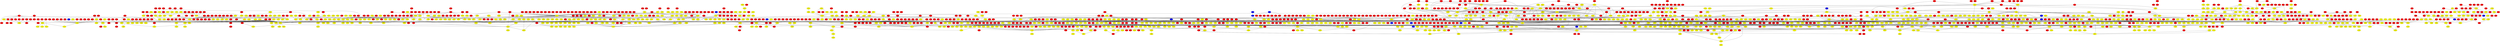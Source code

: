 graph {
0 [style = filled fillcolor = red];
1 [style = filled fillcolor = red];
2 [style = filled fillcolor = red];
3 [style = filled fillcolor = red];
4 [style = filled fillcolor = red];
5 [style = filled fillcolor = red];
6 [style = filled fillcolor = red];
7 [style = filled fillcolor = red];
8 [style = filled fillcolor = red];
9 [style = filled fillcolor = red];
10 [style = filled fillcolor = red];
11 [style = filled fillcolor = red];
12 [style = filled fillcolor = red];
13 [style = filled fillcolor = red];
14 [style = filled fillcolor = red];
15 [style = filled fillcolor = red];
16 [style = filled fillcolor = red];
17 [style = filled fillcolor = red];
18 [style = filled fillcolor = red];
19 [style = filled fillcolor = red];
20 [style = filled fillcolor = red];
21 [style = filled fillcolor = red];
22 [style = filled fillcolor = red];
23 [style = filled fillcolor = red];
24 [style = filled fillcolor = red];
25 [style = filled fillcolor = red];
26 [style = filled fillcolor = red];
27 [style = filled fillcolor = red];
28 [style = filled fillcolor = red];
29 [style = filled fillcolor = red];
30 [style = filled fillcolor = red];
31 [style = filled fillcolor = red];
32 [style = filled fillcolor = red];
33 [style = filled fillcolor = red];
34 [style = filled fillcolor = red];
35 [style = filled fillcolor = red];
36 [style = filled fillcolor = red];
37 [style = filled fillcolor = red];
38 [style = filled fillcolor = red];
39 [style = filled fillcolor = red];
40 [style = filled fillcolor = red];
41 [style = filled fillcolor = red];
42 [style = filled fillcolor = red];
43 [style = filled fillcolor = red];
44 [style = filled fillcolor = red];
45 [style = filled fillcolor = red];
46 [style = filled fillcolor = red];
47 [style = filled fillcolor = red];
48 [style = filled fillcolor = red];
49 [style = filled fillcolor = red];
50 [style = filled fillcolor = red];
51 [style = filled fillcolor = red];
52 [style = filled fillcolor = red];
53 [style = filled fillcolor = red];
54 [style = filled fillcolor = red];
55 [style = filled fillcolor = red];
56 [style = filled fillcolor = red];
57 [style = filled fillcolor = red];
58 [style = filled fillcolor = red];
59 [style = filled fillcolor = red];
60 [style = filled fillcolor = red];
61 [style = filled fillcolor = red];
62 [style = filled fillcolor = red];
63 [style = filled fillcolor = red];
64 [style = filled fillcolor = red];
65 [style = filled fillcolor = red];
66 [style = filled fillcolor = red];
67 [style = filled fillcolor = red];
68 [style = filled fillcolor = red];
69 [style = filled fillcolor = red];
70 [style = filled fillcolor = red];
71 [style = filled fillcolor = red];
72 [style = filled fillcolor = red];
73 [style = filled fillcolor = red];
74 [style = filled fillcolor = red];
75 [style = filled fillcolor = red];
76 [style = filled fillcolor = red];
77 [style = filled fillcolor = red];
78 [style = filled fillcolor = red];
79 [style = filled fillcolor = red];
80 [style = filled fillcolor = red];
81 [style = filled fillcolor = red];
82 [style = filled fillcolor = red];
83 [style = filled fillcolor = red];
84 [style = filled fillcolor = red];
85 [style = filled fillcolor = red];
86 [style = filled fillcolor = red];
87 [style = filled fillcolor = red];
88 [style = filled fillcolor = red];
89 [style = filled fillcolor = red];
90 [style = filled fillcolor = red];
91 [style = filled fillcolor = red];
92 [style = filled fillcolor = red];
93 [style = filled fillcolor = red];
94 [style = filled fillcolor = red];
95 [style = filled fillcolor = red];
96 [style = filled fillcolor = red];
97 [style = filled fillcolor = red];
98 [style = filled fillcolor = red];
99 [style = filled fillcolor = red];
100 [style = filled fillcolor = red];
101 [style = filled fillcolor = red];
102 [style = filled fillcolor = red];
103 [style = filled fillcolor = red];
104 [style = filled fillcolor = red];
105 [style = filled fillcolor = red];
106 [style = filled fillcolor = red];
107 [style = filled fillcolor = red];
108 [style = filled fillcolor = red];
109 [style = filled fillcolor = red];
110 [style = filled fillcolor = red];
111 [style = filled fillcolor = red];
112 [style = filled fillcolor = red];
113 [style = filled fillcolor = red];
114 [style = filled fillcolor = red];
115 [style = filled fillcolor = red];
116 [style = filled fillcolor = red];
117 [style = filled fillcolor = red];
118 [style = filled fillcolor = red];
119 [style = filled fillcolor = red];
120 [style = filled fillcolor = red];
121 [style = filled fillcolor = red];
122 [style = filled fillcolor = red];
123 [style = filled fillcolor = red];
124 [style = filled fillcolor = red];
125 [style = filled fillcolor = red];
126 [style = filled fillcolor = red];
127 [style = filled fillcolor = red];
128 [style = filled fillcolor = red];
129 [style = filled fillcolor = red];
130 [style = filled fillcolor = red];
131 [style = filled fillcolor = red];
132 [style = filled fillcolor = red];
133 [style = filled fillcolor = red];
134 [style = filled fillcolor = red];
135 [style = filled fillcolor = red];
136 [style = filled fillcolor = red];
137 [style = filled fillcolor = red];
138 [style = filled fillcolor = red];
139 [style = filled fillcolor = red];
140 [style = filled fillcolor = red];
141 [style = filled fillcolor = red];
142 [style = filled fillcolor = red];
143 [style = filled fillcolor = red];
144 [style = filled fillcolor = red];
145 [style = filled fillcolor = red];
146 [style = filled fillcolor = red];
147 [style = filled fillcolor = red];
148 [style = filled fillcolor = red];
149 [style = filled fillcolor = red];
150 [style = filled fillcolor = red];
151 [style = filled fillcolor = red];
152 [style = filled fillcolor = red];
153 [style = filled fillcolor = red];
154 [style = filled fillcolor = red];
155 [style = filled fillcolor = red];
156 [style = filled fillcolor = red];
157 [style = filled fillcolor = red];
158 [style = filled fillcolor = red];
159 [style = filled fillcolor = red];
160 [style = filled fillcolor = red];
161 [style = filled fillcolor = red];
162 [style = filled fillcolor = red];
163 [style = filled fillcolor = red];
164 [style = filled fillcolor = red];
165 [style = filled fillcolor = red];
166 [style = filled fillcolor = red];
167 [style = filled fillcolor = red];
168 [style = filled fillcolor = red];
169 [style = filled fillcolor = red];
170 [style = filled fillcolor = red];
171 [style = filled fillcolor = red];
172 [style = filled fillcolor = red];
173 [style = filled fillcolor = red];
174 [style = filled fillcolor = red];
175 [style = filled fillcolor = red];
176 [style = filled fillcolor = red];
177 [style = filled fillcolor = red];
178 [style = filled fillcolor = red];
179 [style = filled fillcolor = red];
180 [style = filled fillcolor = red];
181 [style = filled fillcolor = red];
182 [style = filled fillcolor = red];
183 [style = filled fillcolor = red];
184 [style = filled fillcolor = red];
185 [style = filled fillcolor = red];
186 [style = filled fillcolor = red];
187 [style = filled fillcolor = red];
188 [style = filled fillcolor = red];
189 [style = filled fillcolor = red];
190 [style = filled fillcolor = red];
191 [style = filled fillcolor = red];
192 [style = filled fillcolor = red];
193 [style = filled fillcolor = red];
194 [style = filled fillcolor = red];
195 [style = filled fillcolor = red];
196 [style = filled fillcolor = red];
197 [style = filled fillcolor = red];
198 [style = filled fillcolor = red];
199 [style = filled fillcolor = red];
200 [style = filled fillcolor = red];
201 [style = filled fillcolor = red];
202 [style = filled fillcolor = red];
203 [style = filled fillcolor = red];
204 [style = filled fillcolor = red];
205 [style = filled fillcolor = red];
206 [style = filled fillcolor = red];
207 [style = filled fillcolor = red];
208 [style = filled fillcolor = red];
209 [style = filled fillcolor = red];
210 [style = filled fillcolor = red];
211 [style = filled fillcolor = red];
212 [style = filled fillcolor = red];
213 [style = filled fillcolor = red];
214 [style = filled fillcolor = red];
215 [style = filled fillcolor = red];
216 [style = filled fillcolor = red];
217 [style = filled fillcolor = red];
218 [style = filled fillcolor = red];
219 [style = filled fillcolor = red];
220 [style = filled fillcolor = red];
221 [style = filled fillcolor = red];
222 [style = filled fillcolor = red];
223 [style = filled fillcolor = red];
224 [style = filled fillcolor = red];
225 [style = filled fillcolor = red];
226 [style = filled fillcolor = red];
227 [style = filled fillcolor = red];
228 [style = filled fillcolor = red];
229 [style = filled fillcolor = red];
230 [style = filled fillcolor = red];
231 [style = filled fillcolor = red];
232 [style = filled fillcolor = red];
233 [style = filled fillcolor = red];
234 [style = filled fillcolor = red];
235 [style = filled fillcolor = red];
236 [style = filled fillcolor = red];
237 [style = filled fillcolor = red];
238 [style = filled fillcolor = red];
239 [style = filled fillcolor = red];
240 [style = filled fillcolor = red];
241 [style = filled fillcolor = red];
242 [style = filled fillcolor = red];
243 [style = filled fillcolor = red];
244 [style = filled fillcolor = red];
245 [style = filled fillcolor = red];
246 [style = filled fillcolor = red];
247 [style = filled fillcolor = red];
248 [style = filled fillcolor = red];
249 [style = filled fillcolor = red];
250 [style = filled fillcolor = red];
251 [style = filled fillcolor = red];
252 [style = filled fillcolor = red];
253 [style = filled fillcolor = red];
254 [style = filled fillcolor = red];
255 [style = filled fillcolor = red];
256 [style = filled fillcolor = red];
257 [style = filled fillcolor = red];
258 [style = filled fillcolor = red];
259 [style = filled fillcolor = red];
260 [style = filled fillcolor = red];
261 [style = filled fillcolor = red];
262 [style = filled fillcolor = red];
263 [style = filled fillcolor = red];
264 [style = filled fillcolor = red];
265 [style = filled fillcolor = red];
266 [style = filled fillcolor = red];
267 [style = filled fillcolor = red];
268 [style = filled fillcolor = red];
269 [style = filled fillcolor = red];
270 [style = filled fillcolor = red];
271 [style = filled fillcolor = red];
272 [style = filled fillcolor = red];
273 [style = filled fillcolor = red];
274 [style = filled fillcolor = red];
275 [style = filled fillcolor = red];
276 [style = filled fillcolor = red];
277 [style = filled fillcolor = red];
278 [style = filled fillcolor = red];
279 [style = filled fillcolor = red];
280 [style = filled fillcolor = red];
281 [style = filled fillcolor = red];
282 [style = filled fillcolor = red];
283 [style = filled fillcolor = red];
284 [style = filled fillcolor = red];
285 [style = filled fillcolor = red];
286 [style = filled fillcolor = red];
287 [style = filled fillcolor = red];
288 [style = filled fillcolor = red];
289 [style = filled fillcolor = red];
290 [style = filled fillcolor = red];
291 [style = filled fillcolor = red];
292 [style = filled fillcolor = red];
293 [style = filled fillcolor = red];
294 [style = filled fillcolor = red];
295 [style = filled fillcolor = red];
296 [style = filled fillcolor = red];
297 [style = filled fillcolor = red];
298 [style = filled fillcolor = red];
299 [style = filled fillcolor = red];
300 [style = filled fillcolor = red];
301 [style = filled fillcolor = red];
302 [style = filled fillcolor = red];
303 [style = filled fillcolor = red];
304 [style = filled fillcolor = red];
305 [style = filled fillcolor = red];
306 [style = filled fillcolor = red];
307 [style = filled fillcolor = red];
308 [style = filled fillcolor = red];
309 [style = filled fillcolor = red];
310 [style = filled fillcolor = red];
311 [style = filled fillcolor = red];
312 [style = filled fillcolor = red];
313 [style = filled fillcolor = red];
314 [style = filled fillcolor = red];
315 [style = filled fillcolor = red];
316 [style = filled fillcolor = red];
317 [style = filled fillcolor = red];
318 [style = filled fillcolor = red];
319 [style = filled fillcolor = red];
320 [style = filled fillcolor = red];
321 [style = filled fillcolor = red];
322 [style = filled fillcolor = red];
323 [style = filled fillcolor = red];
324 [style = filled fillcolor = red];
325 [style = filled fillcolor = red];
326 [style = filled fillcolor = red];
327 [style = filled fillcolor = red];
328 [style = filled fillcolor = red];
329 [style = filled fillcolor = red];
330 [style = filled fillcolor = red];
331 [style = filled fillcolor = red];
332 [style = filled fillcolor = red];
333 [style = filled fillcolor = red];
334 [style = filled fillcolor = red];
335 [style = filled fillcolor = red];
336 [style = filled fillcolor = red];
337 [style = filled fillcolor = red];
338 [style = filled fillcolor = red];
339 [style = filled fillcolor = red];
340 [style = filled fillcolor = red];
341 [style = filled fillcolor = red];
342 [style = filled fillcolor = red];
343 [style = filled fillcolor = red];
344 [style = filled fillcolor = red];
345 [style = filled fillcolor = red];
346 [style = filled fillcolor = red];
347 [style = filled fillcolor = red];
348 [style = filled fillcolor = red];
349 [style = filled fillcolor = red];
350 [style = filled fillcolor = red];
351 [style = filled fillcolor = red];
352 [style = filled fillcolor = red];
353 [style = filled fillcolor = red];
354 [style = filled fillcolor = red];
355 [style = filled fillcolor = red];
356 [style = filled fillcolor = red];
357 [style = filled fillcolor = red];
358 [style = filled fillcolor = red];
359 [style = filled fillcolor = red];
360 [style = filled fillcolor = red];
361 [style = filled fillcolor = red];
362 [style = filled fillcolor = red];
363 [style = filled fillcolor = red];
364 [style = filled fillcolor = red];
365 [style = filled fillcolor = red];
366 [style = filled fillcolor = red];
367 [style = filled fillcolor = red];
368 [style = filled fillcolor = red];
369 [style = filled fillcolor = red];
370 [style = filled fillcolor = red];
371 [style = filled fillcolor = red];
372 [style = filled fillcolor = red];
373 [style = filled fillcolor = red];
374 [style = filled fillcolor = red];
375 [style = filled fillcolor = red];
376 [style = filled fillcolor = red];
377 [style = filled fillcolor = red];
378 [style = filled fillcolor = red];
379 [style = filled fillcolor = red];
380 [style = filled fillcolor = red];
381 [style = filled fillcolor = red];
382 [style = filled fillcolor = red];
383 [style = filled fillcolor = red];
384 [style = filled fillcolor = red];
385 [style = filled fillcolor = red];
386 [style = filled fillcolor = red];
387 [style = filled fillcolor = red];
388 [style = filled fillcolor = red];
389 [style = filled fillcolor = red];
390 [style = filled fillcolor = red];
391 [style = filled fillcolor = red];
392 [style = filled fillcolor = red];
393 [style = filled fillcolor = red];
394 [style = filled fillcolor = red];
395 [style = filled fillcolor = red];
396 [style = filled fillcolor = red];
397 [style = filled fillcolor = red];
398 [style = filled fillcolor = red];
399 [style = filled fillcolor = red];
400 [style = filled fillcolor = red];
401 [style = filled fillcolor = red];
402 [style = filled fillcolor = red];
403 [style = filled fillcolor = red];
404 [style = filled fillcolor = red];
405 [style = filled fillcolor = red];
406 [style = filled fillcolor = red];
407 [style = filled fillcolor = red];
408 [style = filled fillcolor = red];
409 [style = filled fillcolor = red];
410 [style = filled fillcolor = red];
411 [style = filled fillcolor = red];
412 [style = filled fillcolor = red];
413 [style = filled fillcolor = red];
414 [style = filled fillcolor = red];
415 [style = filled fillcolor = red];
416 [style = filled fillcolor = red];
417 [style = filled fillcolor = red];
418 [style = filled fillcolor = red];
419 [style = filled fillcolor = red];
420 [style = filled fillcolor = red];
421 [style = filled fillcolor = red];
422 [style = filled fillcolor = red];
423 [style = filled fillcolor = red];
424 [style = filled fillcolor = red];
425 [style = filled fillcolor = red];
426 [style = filled fillcolor = red];
427 [style = filled fillcolor = red];
428 [style = filled fillcolor = red];
429 [style = filled fillcolor = red];
430 [style = filled fillcolor = red];
431 [style = filled fillcolor = red];
432 [style = filled fillcolor = red];
433 [style = filled fillcolor = red];
434 [style = filled fillcolor = red];
435 [style = filled fillcolor = red];
436 [style = filled fillcolor = red];
437 [style = filled fillcolor = red];
438 [style = filled fillcolor = red];
439 [style = filled fillcolor = red];
440 [style = filled fillcolor = red];
441 [style = filled fillcolor = red];
442 [style = filled fillcolor = red];
443 [style = filled fillcolor = red];
444 [style = filled fillcolor = red];
445 [style = filled fillcolor = red];
446 [style = filled fillcolor = red];
447 [style = filled fillcolor = red];
448 [style = filled fillcolor = red];
449 [style = filled fillcolor = red];
450 [style = filled fillcolor = red];
451 [style = filled fillcolor = red];
452 [style = filled fillcolor = red];
453 [style = filled fillcolor = red];
454 [style = filled fillcolor = red];
455 [style = filled fillcolor = red];
456 [style = filled fillcolor = red];
457 [style = filled fillcolor = red];
458 [style = filled fillcolor = red];
459 [style = filled fillcolor = red];
460 [style = filled fillcolor = red];
461 [style = filled fillcolor = red];
462 [style = filled fillcolor = red];
463 [style = filled fillcolor = red];
464 [style = filled fillcolor = red];
465 [style = filled fillcolor = red];
466 [style = filled fillcolor = red];
467 [style = filled fillcolor = red];
468 [style = filled fillcolor = red];
469 [style = filled fillcolor = red];
470 [style = filled fillcolor = red];
471 [style = filled fillcolor = red];
472 [style = filled fillcolor = red];
473 [style = filled fillcolor = red];
474 [style = filled fillcolor = red];
475 [style = filled fillcolor = red];
476 [style = filled fillcolor = red];
477 [style = filled fillcolor = red];
478 [style = filled fillcolor = red];
479 [style = filled fillcolor = red];
480 [style = filled fillcolor = red];
481 [style = filled fillcolor = red];
482 [style = filled fillcolor = red];
483 [style = filled fillcolor = red];
484 [style = filled fillcolor = red];
485 [style = filled fillcolor = red];
486 [style = filled fillcolor = red];
487 [style = filled fillcolor = red];
488 [style = filled fillcolor = red];
489 [style = filled fillcolor = red];
490 [style = filled fillcolor = red];
491 [style = filled fillcolor = red];
492 [style = filled fillcolor = red];
493 [style = filled fillcolor = red];
494 [style = filled fillcolor = red];
495 [style = filled fillcolor = red];
496 [style = filled fillcolor = red];
497 [style = filled fillcolor = red];
498 [style = filled fillcolor = red];
499 [style = filled fillcolor = red];
500 [style = filled fillcolor = red];
501 [style = filled fillcolor = red];
502 [style = filled fillcolor = red];
503 [style = filled fillcolor = red];
504 [style = filled fillcolor = red];
505 [style = filled fillcolor = red];
506 [style = filled fillcolor = red];
507 [style = filled fillcolor = red];
508 [style = filled fillcolor = red];
509 [style = filled fillcolor = red];
510 [style = filled fillcolor = red];
511 [style = filled fillcolor = red];
512 [style = filled fillcolor = red];
513 [style = filled fillcolor = red];
514 [style = filled fillcolor = red];
515 [style = filled fillcolor = red];
516 [style = filled fillcolor = red];
517 [style = filled fillcolor = red];
518 [style = filled fillcolor = red];
519 [style = filled fillcolor = red];
520 [style = filled fillcolor = red];
521 [style = filled fillcolor = red];
522 [style = filled fillcolor = red];
523 [style = filled fillcolor = red];
524 [style = filled fillcolor = red];
525 [style = filled fillcolor = red];
526 [style = filled fillcolor = red];
527 [style = filled fillcolor = red];
528 [style = filled fillcolor = red];
529 [style = filled fillcolor = red];
530 [style = filled fillcolor = red];
531 [style = filled fillcolor = red];
532 [style = filled fillcolor = red];
533 [style = filled fillcolor = red];
534 [style = filled fillcolor = red];
535 [style = filled fillcolor = red];
536 [style = filled fillcolor = red];
537 [style = filled fillcolor = red];
538 [style = filled fillcolor = red];
539 [style = filled fillcolor = red];
540 [style = filled fillcolor = red];
541 [style = filled fillcolor = red];
542 [style = filled fillcolor = red];
543 [style = filled fillcolor = red];
544 [style = filled fillcolor = red];
545 [style = filled fillcolor = red];
546 [style = filled fillcolor = red];
547 [style = filled fillcolor = red];
548 [style = filled fillcolor = red];
549 [style = filled fillcolor = red];
550 [style = filled fillcolor = red];
551 [style = filled fillcolor = red];
552 [style = filled fillcolor = red];
553 [style = filled fillcolor = red];
554 [style = filled fillcolor = red];
555 [style = filled fillcolor = red];
556 [style = filled fillcolor = red];
557 [style = filled fillcolor = red];
558 [style = filled fillcolor = red];
559 [style = filled fillcolor = red];
560 [style = filled fillcolor = red];
561 [style = filled fillcolor = red];
562 [style = filled fillcolor = red];
563 [style = filled fillcolor = red];
564 [style = filled fillcolor = red];
565 [style = filled fillcolor = red];
566 [style = filled fillcolor = red];
567 [style = filled fillcolor = red];
568 [style = filled fillcolor = red];
569 [style = filled fillcolor = red];
570 [style = filled fillcolor = red];
571 [style = filled fillcolor = red];
572 [style = filled fillcolor = red];
573 [style = filled fillcolor = red];
574 [style = filled fillcolor = red];
575 [style = filled fillcolor = red];
576 [style = filled fillcolor = red];
577 [style = filled fillcolor = red];
578 [style = filled fillcolor = red];
579 [style = filled fillcolor = red];
580 [style = filled fillcolor = red];
581 [style = filled fillcolor = red];
582 [style = filled fillcolor = red];
583 [style = filled fillcolor = red];
584 [style = filled fillcolor = red];
585 [style = filled fillcolor = red];
586 [style = filled fillcolor = red];
587 [style = filled fillcolor = red];
588 [style = filled fillcolor = red];
589 [style = filled fillcolor = red];
590 [style = filled fillcolor = red];
591 [style = filled fillcolor = red];
592 [style = filled fillcolor = red];
593 [style = filled fillcolor = red];
594 [style = filled fillcolor = red];
595 [style = filled fillcolor = red];
596 [style = filled fillcolor = red];
597 [style = filled fillcolor = red];
598 [style = filled fillcolor = red];
599 [style = filled fillcolor = red];
600 [style = filled fillcolor = red];
601 [style = filled fillcolor = red];
602 [style = filled fillcolor = red];
603 [style = filled fillcolor = red];
604 [style = filled fillcolor = red];
605 [style = filled fillcolor = red];
606 [style = filled fillcolor = red];
607 [style = filled fillcolor = red];
608 [style = filled fillcolor = red];
609 [style = filled fillcolor = red];
610 [style = filled fillcolor = red];
611 [style = filled fillcolor = red];
612 [style = filled fillcolor = red];
613 [style = filled fillcolor = red];
614 [style = filled fillcolor = red];
615 [style = filled fillcolor = red];
616 [style = filled fillcolor = red];
617 [style = filled fillcolor = red];
618 [style = filled fillcolor = red];
619 [style = filled fillcolor = red];
620 [style = filled fillcolor = red];
621 [style = filled fillcolor = red];
622 [style = filled fillcolor = red];
623 [style = filled fillcolor = red];
624 [style = filled fillcolor = red];
625 [style = filled fillcolor = red];
626 [style = filled fillcolor = red];
627 [style = filled fillcolor = red];
628 [style = filled fillcolor = red];
629 [style = filled fillcolor = red];
630 [style = filled fillcolor = red];
631 [style = filled fillcolor = red];
632 [style = filled fillcolor = red];
633 [style = filled fillcolor = red];
634 [style = filled fillcolor = red];
635 [style = filled fillcolor = red];
636 [style = filled fillcolor = red];
637 [style = filled fillcolor = red];
638 [style = filled fillcolor = red];
639 [style = filled fillcolor = red];
640 [style = filled fillcolor = red];
641 [style = filled fillcolor = red];
642 [style = filled fillcolor = red];
643 [style = filled fillcolor = red];
644 [style = filled fillcolor = red];
645 [style = filled fillcolor = red];
646 [style = filled fillcolor = red];
647 [style = filled fillcolor = red];
648 [style = filled fillcolor = red];
649 [style = filled fillcolor = red];
650 [style = filled fillcolor = red];
651 [style = filled fillcolor = red];
652 [style = filled fillcolor = red];
653 [style = filled fillcolor = red];
654 [style = filled fillcolor = red];
655 [style = filled fillcolor = red];
656 [style = filled fillcolor = red];
657 [style = filled fillcolor = red];
658 [style = filled fillcolor = red];
659 [style = filled fillcolor = red];
660 [style = filled fillcolor = red];
661 [style = filled fillcolor = red];
662 [style = filled fillcolor = red];
663 [style = filled fillcolor = red];
664 [style = filled fillcolor = red];
665 [style = filled fillcolor = red];
666 [style = filled fillcolor = red];
667 [style = filled fillcolor = red];
668 [style = filled fillcolor = red];
669 [style = filled fillcolor = red];
670 [style = filled fillcolor = red];
671 [style = filled fillcolor = red];
672 [style = filled fillcolor = red];
673 [style = filled fillcolor = red];
674 [style = filled fillcolor = red];
675 [style = filled fillcolor = red];
676 [style = filled fillcolor = red];
677 [style = filled fillcolor = red];
678 [style = filled fillcolor = red];
679 [style = filled fillcolor = red];
680 [style = filled fillcolor = red];
681 [style = filled fillcolor = red];
682 [style = filled fillcolor = red];
683 [style = filled fillcolor = red];
684 [style = filled fillcolor = red];
685 [style = filled fillcolor = red];
686 [style = filled fillcolor = red];
687 [style = filled fillcolor = red];
688 [style = filled fillcolor = red];
689 [style = filled fillcolor = red];
690 [style = filled fillcolor = red];
691 [style = filled fillcolor = red];
692 [style = filled fillcolor = red];
693 [style = filled fillcolor = red];
694 [style = filled fillcolor = red];
695 [style = filled fillcolor = red];
696 [style = filled fillcolor = red];
697 [style = filled fillcolor = red];
698 [style = filled fillcolor = red];
699 [style = filled fillcolor = red];
700 [style = filled fillcolor = red];
701 [style = filled fillcolor = red];
702 [style = filled fillcolor = red];
703 [style = filled fillcolor = red];
704 [style = filled fillcolor = red];
705 [style = filled fillcolor = red];
706 [style = filled fillcolor = red];
707 [style = filled fillcolor = red];
708 [style = filled fillcolor = red];
709 [style = filled fillcolor = red];
710 [style = filled fillcolor = red];
711 [style = filled fillcolor = red];
712 [style = filled fillcolor = red];
713 [style = filled fillcolor = red];
714 [style = filled fillcolor = red];
715 [style = filled fillcolor = red];
716 [style = filled fillcolor = red];
717 [style = filled fillcolor = red];
718 [style = filled fillcolor = red];
719 [style = filled fillcolor = red];
720 [style = filled fillcolor = red];
721 [style = filled fillcolor = red];
722 [style = filled fillcolor = red];
723 [style = filled fillcolor = red];
724 [style = filled fillcolor = red];
725 [style = filled fillcolor = red];
726 [style = filled fillcolor = red];
727 [style = filled fillcolor = red];
728 [style = filled fillcolor = red];
729 [style = filled fillcolor = red];
730 [style = filled fillcolor = red];
731 [style = filled fillcolor = red];
732 [style = filled fillcolor = red];
733 [style = filled fillcolor = red];
734 [style = filled fillcolor = red];
735 [style = filled fillcolor = red];
736 [style = filled fillcolor = red];
737 [style = filled fillcolor = red];
738 [style = filled fillcolor = red];
739 [style = filled fillcolor = red];
740 [style = filled fillcolor = red];
741 [style = filled fillcolor = red];
742 [style = filled fillcolor = red];
743 [style = filled fillcolor = red];
744 [style = filled fillcolor = red];
745 [style = filled fillcolor = red];
746 [style = filled fillcolor = red];
747 [style = filled fillcolor = red];
748 [style = filled fillcolor = red];
749 [style = filled fillcolor = red];
750 [style = filled fillcolor = red];
751 [style = filled fillcolor = red];
752 [style = filled fillcolor = red];
753 [style = filled fillcolor = red];
754 [style = filled fillcolor = red];
755 [style = filled fillcolor = red];
756 [style = filled fillcolor = red];
757 [style = filled fillcolor = red];
758 [style = filled fillcolor = red];
759 [style = filled fillcolor = red];
760 [style = filled fillcolor = red];
761 [style = filled fillcolor = red];
762 [style = filled fillcolor = red];
763 [style = filled fillcolor = red];
764 [style = filled fillcolor = red];
765 [style = filled fillcolor = red];
766 [style = filled fillcolor = red];
767 [style = filled fillcolor = red];
768 [style = filled fillcolor = red];
769 [style = filled fillcolor = red];
770 [style = filled fillcolor = red];
771 [style = filled fillcolor = red];
772 [style = filled fillcolor = red];
773 [style = filled fillcolor = red];
774 [style = filled fillcolor = red];
775 [style = filled fillcolor = red];
776 [style = filled fillcolor = red];
777 [style = filled fillcolor = red];
778 [style = filled fillcolor = red];
779 [style = filled fillcolor = red];
780 [style = filled fillcolor = red];
781 [style = filled fillcolor = red];
782 [style = filled fillcolor = red];
783 [style = filled fillcolor = red];
784 [style = filled fillcolor = red];
785 [style = filled fillcolor = red];
786 [style = filled fillcolor = red];
787 [style = filled fillcolor = red];
788 [style = filled fillcolor = red];
789 [style = filled fillcolor = red];
790 [style = filled fillcolor = red];
791 [style = filled fillcolor = red];
792 [style = filled fillcolor = red];
793 [style = filled fillcolor = red];
794 [style = filled fillcolor = red];
795 [style = filled fillcolor = red];
796 [style = filled fillcolor = red];
797 [style = filled fillcolor = red];
798 [style = filled fillcolor = red];
799 [style = filled fillcolor = red];
800 [style = filled fillcolor = red];
801 [style = filled fillcolor = red];
802 [style = filled fillcolor = red];
803 [style = filled fillcolor = red];
804 [style = filled fillcolor = red];
805 [style = filled fillcolor = red];
806 [style = filled fillcolor = red];
807 [style = filled fillcolor = red];
808 [style = filled fillcolor = red];
809 [style = filled fillcolor = red];
810 [style = filled fillcolor = red];
811 [style = filled fillcolor = red];
812 [style = filled fillcolor = red];
813 [style = filled fillcolor = red];
814 [style = filled fillcolor = red];
815 [style = filled fillcolor = red];
816 [style = filled fillcolor = red];
817 [style = filled fillcolor = red];
818 [style = filled fillcolor = red];
819 [style = filled fillcolor = red];
820 [style = filled fillcolor = red];
821 [style = filled fillcolor = red];
822 [style = filled fillcolor = red];
823 [style = filled fillcolor = red];
824 [style = filled fillcolor = red];
825 [style = filled fillcolor = red];
826 [style = filled fillcolor = red];
827 [style = filled fillcolor = red];
828 [style = filled fillcolor = red];
829 [style = filled fillcolor = red];
830 [style = filled fillcolor = red];
831 [style = filled fillcolor = red];
832 [style = filled fillcolor = red];
833 [style = filled fillcolor = red];
834 [style = filled fillcolor = red];
835 [style = filled fillcolor = red];
836 [style = filled fillcolor = red];
837 [style = filled fillcolor = red];
838 [style = filled fillcolor = red];
839 [style = filled fillcolor = red];
840 [style = filled fillcolor = red];
841 [style = filled fillcolor = red];
842 [style = filled fillcolor = red];
843 [style = filled fillcolor = red];
844 [style = filled fillcolor = red];
845 [style = filled fillcolor = red];
846 [style = filled fillcolor = red];
847 [style = filled fillcolor = red];
848 [style = filled fillcolor = red];
849 [style = filled fillcolor = red];
850 [style = filled fillcolor = red];
851 [style = filled fillcolor = red];
852 [style = filled fillcolor = red];
853 [style = filled fillcolor = red];
854 [style = filled fillcolor = red];
855 [style = filled fillcolor = red];
856 [style = filled fillcolor = red];
857 [style = filled fillcolor = red];
858 [style = filled fillcolor = red];
859 [style = filled fillcolor = red];
860 [style = filled fillcolor = red];
861 [style = filled fillcolor = red];
862 [style = filled fillcolor = red];
863 [style = filled fillcolor = red];
864 [style = filled fillcolor = red];
865 [style = filled fillcolor = red];
866 [style = filled fillcolor = red];
867 [style = filled fillcolor = red];
868 [style = filled fillcolor = red];
869 [style = filled fillcolor = red];
870 [style = filled fillcolor = red];
871 [style = filled fillcolor = red];
872 [style = filled fillcolor = red];
873 [style = filled fillcolor = red];
874 [style = filled fillcolor = red];
875 [style = filled fillcolor = red];
876 [style = filled fillcolor = red];
877 [style = filled fillcolor = red];
878 [style = filled fillcolor = red];
879 [style = filled fillcolor = red];
880 [style = filled fillcolor = red];
881 [style = filled fillcolor = red];
882 [style = filled fillcolor = red];
883 [style = filled fillcolor = red];
884 [style = filled fillcolor = red];
885 [style = filled fillcolor = red];
886 [style = filled fillcolor = red];
887 [style = filled fillcolor = red];
888 [style = filled fillcolor = red];
889 [style = filled fillcolor = red];
890 [style = filled fillcolor = red];
891 [style = filled fillcolor = red];
892 [style = filled fillcolor = red];
893 [style = filled fillcolor = red];
894 [style = filled fillcolor = red];
895 [style = filled fillcolor = red];
896 [style = filled fillcolor = red];
897 [style = filled fillcolor = red];
898 [style = filled fillcolor = red];
899 [style = filled fillcolor = red];
900 [style = filled fillcolor = red];
901 [style = filled fillcolor = red];
902 [style = filled fillcolor = red];
903 [style = filled fillcolor = red];
904 [style = filled fillcolor = red];
905 [style = filled fillcolor = red];
906 [style = filled fillcolor = red];
907 [style = filled fillcolor = red];
908 [style = filled fillcolor = red];
909 [style = filled fillcolor = red];
910 [style = filled fillcolor = red];
911 [style = filled fillcolor = red];
912 [style = filled fillcolor = red];
913 [style = filled fillcolor = red];
914 [style = filled fillcolor = red];
915 [style = filled fillcolor = red];
916 [style = filled fillcolor = red];
917 [style = filled fillcolor = red];
918 [style = filled fillcolor = red];
919 [style = filled fillcolor = red];
920 [style = filled fillcolor = red];
921 [style = filled fillcolor = red];
922 [style = filled fillcolor = red];
923 [style = filled fillcolor = red];
924 [style = filled fillcolor = red];
925 [style = filled fillcolor = red];
926 [style = filled fillcolor = red];
927 [style = filled fillcolor = red];
928 [style = filled fillcolor = red];
929 [style = filled fillcolor = red];
930 [style = filled fillcolor = red];
931 [style = filled fillcolor = red];
932 [style = filled fillcolor = red];
933 [style = filled fillcolor = red];
934 [style = filled fillcolor = red];
935 [style = filled fillcolor = red];
936 [style = filled fillcolor = red];
937 [style = filled fillcolor = red];
938 [style = filled fillcolor = red];
939 [style = filled fillcolor = red];
940 [style = filled fillcolor = red];
941 [style = filled fillcolor = red];
942 [style = filled fillcolor = red];
943 [style = filled fillcolor = red];
944 [style = filled fillcolor = red];
945 [style = filled fillcolor = red];
946 [style = filled fillcolor = red];
947 [style = filled fillcolor = red];
948 [style = filled fillcolor = red];
949 [style = filled fillcolor = red];
950 [style = filled fillcolor = red];
951 [style = filled fillcolor = red];
952 [style = filled fillcolor = red];
953 [style = filled fillcolor = red];
954 [style = filled fillcolor = red];
955 [style = filled fillcolor = red];
956 [style = filled fillcolor = red];
957 [style = filled fillcolor = red];
958 [style = filled fillcolor = red];
959 [style = filled fillcolor = red];
960 [style = filled fillcolor = red];
961 [style = filled fillcolor = red];
962 [style = filled fillcolor = red];
963 [style = filled fillcolor = red];
964 [style = filled fillcolor = red];
965 [style = filled fillcolor = red];
966 [style = filled fillcolor = red];
967 [style = filled fillcolor = red];
968 [style = filled fillcolor = red];
969 [style = filled fillcolor = red];
970 [style = filled fillcolor = red];
971 [style = filled fillcolor = red];
972 [style = filled fillcolor = red];
973 [style = filled fillcolor = red];
974 [style = filled fillcolor = blue];
975 [style = filled fillcolor = blue];
976 [style = filled fillcolor = blue];
977 [style = filled fillcolor = blue];
978 [style = filled fillcolor = blue];
979 [style = filled fillcolor = blue];
980 [style = filled fillcolor = blue];
981 [style = filled fillcolor = blue];
982 [style = filled fillcolor = blue];
983 [style = filled fillcolor = blue];
984 [style = filled fillcolor = blue];
985 [style = filled fillcolor = blue];
986 [style = filled fillcolor = blue];
987 [style = filled fillcolor = blue];
988 [style = filled fillcolor = blue];
989 [style = filled fillcolor = blue];
990 [style = filled fillcolor = blue];
991 [style = filled fillcolor = yellow];
992 [style = filled fillcolor = yellow];
993 [style = filled fillcolor = yellow];
994 [style = filled fillcolor = yellow];
995 [style = filled fillcolor = yellow];
996 [style = filled fillcolor = yellow];
997 [style = filled fillcolor = yellow];
998 [style = filled fillcolor = yellow];
999 [style = filled fillcolor = yellow];
1000 [style = filled fillcolor = yellow];
1001 [style = filled fillcolor = yellow];
1002 [style = filled fillcolor = yellow];
1003 [style = filled fillcolor = yellow];
1004 [style = filled fillcolor = yellow];
1005 [style = filled fillcolor = yellow];
1006 [style = filled fillcolor = yellow];
1007 [style = filled fillcolor = yellow];
1008 [style = filled fillcolor = yellow];
1009 [style = filled fillcolor = yellow];
1010 [style = filled fillcolor = yellow];
1011 [style = filled fillcolor = yellow];
1012 [style = filled fillcolor = yellow];
1013 [style = filled fillcolor = yellow];
1014 [style = filled fillcolor = yellow];
1015 [style = filled fillcolor = yellow];
1016 [style = filled fillcolor = yellow];
1017 [style = filled fillcolor = yellow];
1018 [style = filled fillcolor = yellow];
1019 [style = filled fillcolor = yellow];
1020 [style = filled fillcolor = yellow];
1021 [style = filled fillcolor = yellow];
1022 [style = filled fillcolor = yellow];
1023 [style = filled fillcolor = yellow];
1024 [style = filled fillcolor = yellow];
1025 [style = filled fillcolor = yellow];
1026 [style = filled fillcolor = yellow];
1027 [style = filled fillcolor = yellow];
1028 [style = filled fillcolor = yellow];
1029 [style = filled fillcolor = yellow];
1030 [style = filled fillcolor = yellow];
1031 [style = filled fillcolor = yellow];
1032 [style = filled fillcolor = yellow];
1033 [style = filled fillcolor = yellow];
1034 [style = filled fillcolor = yellow];
1035 [style = filled fillcolor = yellow];
1036 [style = filled fillcolor = yellow];
1037 [style = filled fillcolor = yellow];
1038 [style = filled fillcolor = yellow];
1039 [style = filled fillcolor = yellow];
1040 [style = filled fillcolor = yellow];
1041 [style = filled fillcolor = yellow];
1042 [style = filled fillcolor = yellow];
1043 [style = filled fillcolor = yellow];
1044 [style = filled fillcolor = yellow];
1045 [style = filled fillcolor = yellow];
1046 [style = filled fillcolor = yellow];
1047 [style = filled fillcolor = yellow];
1048 [style = filled fillcolor = yellow];
1049 [style = filled fillcolor = yellow];
1050 [style = filled fillcolor = yellow];
1051 [style = filled fillcolor = yellow];
1052 [style = filled fillcolor = yellow];
1053 [style = filled fillcolor = yellow];
1054 [style = filled fillcolor = yellow];
1055 [style = filled fillcolor = yellow];
1056 [style = filled fillcolor = yellow];
1057 [style = filled fillcolor = yellow];
1058 [style = filled fillcolor = yellow];
1059 [style = filled fillcolor = yellow];
1060 [style = filled fillcolor = yellow];
1061 [style = filled fillcolor = yellow];
1062 [style = filled fillcolor = yellow];
1063 [style = filled fillcolor = yellow];
1064 [style = filled fillcolor = yellow];
1065 [style = filled fillcolor = yellow];
1066 [style = filled fillcolor = yellow];
1067 [style = filled fillcolor = yellow];
1068 [style = filled fillcolor = yellow];
1069 [style = filled fillcolor = yellow];
1070 [style = filled fillcolor = yellow];
1071 [style = filled fillcolor = yellow];
1072 [style = filled fillcolor = yellow];
1073 [style = filled fillcolor = yellow];
1074 [style = filled fillcolor = yellow];
1075 [style = filled fillcolor = yellow];
1076 [style = filled fillcolor = yellow];
1077 [style = filled fillcolor = yellow];
1078 [style = filled fillcolor = yellow];
1079 [style = filled fillcolor = yellow];
1080 [style = filled fillcolor = yellow];
1081 [style = filled fillcolor = yellow];
1082 [style = filled fillcolor = yellow];
1083 [style = filled fillcolor = yellow];
1084 [style = filled fillcolor = yellow];
1085 [style = filled fillcolor = yellow];
1086 [style = filled fillcolor = yellow];
1087 [style = filled fillcolor = yellow];
1088 [style = filled fillcolor = yellow];
1089 [style = filled fillcolor = yellow];
1090 [style = filled fillcolor = yellow];
1091 [style = filled fillcolor = yellow];
1092 [style = filled fillcolor = yellow];
1093 [style = filled fillcolor = yellow];
1094 [style = filled fillcolor = yellow];
1095 [style = filled fillcolor = yellow];
1096 [style = filled fillcolor = yellow];
1097 [style = filled fillcolor = yellow];
1098 [style = filled fillcolor = yellow];
1099 [style = filled fillcolor = yellow];
1100 [style = filled fillcolor = yellow];
1101 [style = filled fillcolor = yellow];
1102 [style = filled fillcolor = yellow];
1103 [style = filled fillcolor = yellow];
1104 [style = filled fillcolor = yellow];
1105 [style = filled fillcolor = yellow];
1106 [style = filled fillcolor = yellow];
1107 [style = filled fillcolor = yellow];
1108 [style = filled fillcolor = yellow];
1109 [style = filled fillcolor = yellow];
1110 [style = filled fillcolor = yellow];
1111 [style = filled fillcolor = yellow];
1112 [style = filled fillcolor = yellow];
1113 [style = filled fillcolor = yellow];
1114 [style = filled fillcolor = yellow];
1115 [style = filled fillcolor = yellow];
1116 [style = filled fillcolor = yellow];
1117 [style = filled fillcolor = yellow];
1118 [style = filled fillcolor = yellow];
1119 [style = filled fillcolor = yellow];
1120 [style = filled fillcolor = yellow];
1121 [style = filled fillcolor = yellow];
1122 [style = filled fillcolor = yellow];
1123 [style = filled fillcolor = yellow];
1124 [style = filled fillcolor = yellow];
1125 [style = filled fillcolor = yellow];
1126 [style = filled fillcolor = yellow];
1127 [style = filled fillcolor = yellow];
1128 [style = filled fillcolor = yellow];
1129 [style = filled fillcolor = yellow];
1130 [style = filled fillcolor = yellow];
1131 [style = filled fillcolor = yellow];
1132 [style = filled fillcolor = yellow];
1133 [style = filled fillcolor = yellow];
1134 [style = filled fillcolor = yellow];
1135 [style = filled fillcolor = yellow];
1136 [style = filled fillcolor = yellow];
1137 [style = filled fillcolor = yellow];
1138 [style = filled fillcolor = yellow];
1139 [style = filled fillcolor = yellow];
1140 [style = filled fillcolor = yellow];
1141 [style = filled fillcolor = yellow];
1142 [style = filled fillcolor = yellow];
1143 [style = filled fillcolor = yellow];
1144 [style = filled fillcolor = yellow];
1145 [style = filled fillcolor = yellow];
1146 [style = filled fillcolor = yellow];
1147 [style = filled fillcolor = yellow];
1148 [style = filled fillcolor = yellow];
1149 [style = filled fillcolor = yellow];
1150 [style = filled fillcolor = yellow];
1151 [style = filled fillcolor = yellow];
1152 [style = filled fillcolor = yellow];
1153 [style = filled fillcolor = yellow];
1154 [style = filled fillcolor = yellow];
1155 [style = filled fillcolor = yellow];
1156 [style = filled fillcolor = yellow];
1157 [style = filled fillcolor = yellow];
1158 [style = filled fillcolor = yellow];
1159 [style = filled fillcolor = yellow];
1160 [style = filled fillcolor = yellow];
1161 [style = filled fillcolor = yellow];
1162 [style = filled fillcolor = yellow];
1163 [style = filled fillcolor = yellow];
1164 [style = filled fillcolor = yellow];
1165 [style = filled fillcolor = yellow];
1166 [style = filled fillcolor = yellow];
1167 [style = filled fillcolor = yellow];
1168 [style = filled fillcolor = yellow];
1169 [style = filled fillcolor = yellow];
1170 [style = filled fillcolor = yellow];
1171 [style = filled fillcolor = yellow];
1172 [style = filled fillcolor = yellow];
1173 [style = filled fillcolor = yellow];
1174 [style = filled fillcolor = yellow];
1175 [style = filled fillcolor = yellow];
1176 [style = filled fillcolor = yellow];
1177 [style = filled fillcolor = yellow];
1178 [style = filled fillcolor = yellow];
1179 [style = filled fillcolor = yellow];
1180 [style = filled fillcolor = yellow];
1181 [style = filled fillcolor = yellow];
1182 [style = filled fillcolor = yellow];
1183 [style = filled fillcolor = yellow];
1184 [style = filled fillcolor = yellow];
1185 [style = filled fillcolor = yellow];
1186 [style = filled fillcolor = yellow];
1187 [style = filled fillcolor = yellow];
1188 [style = filled fillcolor = yellow];
1189 [style = filled fillcolor = yellow];
1190 [style = filled fillcolor = yellow];
1191 [style = filled fillcolor = yellow];
1192 [style = filled fillcolor = yellow];
1193 [style = filled fillcolor = yellow];
1194 [style = filled fillcolor = yellow];
1195 [style = filled fillcolor = yellow];
1196 [style = filled fillcolor = yellow];
1197 [style = filled fillcolor = yellow];
1198 [style = filled fillcolor = yellow];
1199 [style = filled fillcolor = yellow];
1200 [style = filled fillcolor = yellow];
1201 [style = filled fillcolor = yellow];
1202 [style = filled fillcolor = yellow];
1203 [style = filled fillcolor = yellow];
1204 [style = filled fillcolor = yellow];
1205 [style = filled fillcolor = yellow];
1206 [style = filled fillcolor = yellow];
1207 [style = filled fillcolor = yellow];
1208 [style = filled fillcolor = yellow];
1209 [style = filled fillcolor = yellow];
1210 [style = filled fillcolor = yellow];
1211 [style = filled fillcolor = yellow];
1212 [style = filled fillcolor = yellow];
1213 [style = filled fillcolor = yellow];
1214 [style = filled fillcolor = yellow];
1215 [style = filled fillcolor = yellow];
1216 [style = filled fillcolor = yellow];
1217 [style = filled fillcolor = yellow];
1218 [style = filled fillcolor = yellow];
1219 [style = filled fillcolor = yellow];
1220 [style = filled fillcolor = yellow];
1221 [style = filled fillcolor = yellow];
1222 [style = filled fillcolor = yellow];
1223 [style = filled fillcolor = yellow];
1224 [style = filled fillcolor = yellow];
1225 [style = filled fillcolor = yellow];
1226 [style = filled fillcolor = yellow];
1227 [style = filled fillcolor = yellow];
1228 [style = filled fillcolor = yellow];
1229 [style = filled fillcolor = yellow];
1230 [style = filled fillcolor = yellow];
1231 [style = filled fillcolor = yellow];
1232 [style = filled fillcolor = yellow];
1233 [style = filled fillcolor = yellow];
1234 [style = filled fillcolor = yellow];
1235 [style = filled fillcolor = yellow];
1236 [style = filled fillcolor = yellow];
1237 [style = filled fillcolor = yellow];
1238 [style = filled fillcolor = yellow];
1239 [style = filled fillcolor = yellow];
1240 [style = filled fillcolor = yellow];
1241 [style = filled fillcolor = yellow];
1242 [style = filled fillcolor = yellow];
1243 [style = filled fillcolor = yellow];
1244 [style = filled fillcolor = yellow];
1245 [style = filled fillcolor = yellow];
1246 [style = filled fillcolor = yellow];
1247 [style = filled fillcolor = yellow];
1248 [style = filled fillcolor = yellow];
1249 [style = filled fillcolor = yellow];
1250 [style = filled fillcolor = yellow];
1251 [style = filled fillcolor = yellow];
1252 [style = filled fillcolor = yellow];
1253 [style = filled fillcolor = yellow];
1254 [style = filled fillcolor = yellow];
1255 [style = filled fillcolor = yellow];
1256 [style = filled fillcolor = yellow];
1257 [style = filled fillcolor = yellow];
1258 [style = filled fillcolor = yellow];
1259 [style = filled fillcolor = yellow];
1260 [style = filled fillcolor = yellow];
1261 [style = filled fillcolor = yellow];
1262 [style = filled fillcolor = yellow];
1263 [style = filled fillcolor = yellow];
1264 [style = filled fillcolor = yellow];
1265 [style = filled fillcolor = yellow];
1266 [style = filled fillcolor = yellow];
1267 [style = filled fillcolor = yellow];
1268 [style = filled fillcolor = yellow];
1269 [style = filled fillcolor = yellow];
1270 [style = filled fillcolor = yellow];
1271 [style = filled fillcolor = yellow];
1272 [style = filled fillcolor = yellow];
1273 [style = filled fillcolor = yellow];
1274 [style = filled fillcolor = yellow];
1275 [style = filled fillcolor = yellow];
1276 [style = filled fillcolor = yellow];
1277 [style = filled fillcolor = yellow];
1278 [style = filled fillcolor = yellow];
1279 [style = filled fillcolor = yellow];
1280 [style = filled fillcolor = yellow];
1281 [style = filled fillcolor = yellow];
1282 [style = filled fillcolor = yellow];
1283 [style = filled fillcolor = yellow];
1284 [style = filled fillcolor = yellow];
1285 [style = filled fillcolor = yellow];
1286 [style = filled fillcolor = yellow];
1287 [style = filled fillcolor = yellow];
1288 [style = filled fillcolor = yellow];
1289 [style = filled fillcolor = yellow];
1290 [style = filled fillcolor = yellow];
1291 [style = filled fillcolor = yellow];
1292 [style = filled fillcolor = yellow];
1293 [style = filled fillcolor = yellow];
1294 [style = filled fillcolor = yellow];
1295 [style = filled fillcolor = yellow];
1296 [style = filled fillcolor = yellow];
1297 [style = filled fillcolor = yellow];
1298 [style = filled fillcolor = yellow];
1299 [style = filled fillcolor = yellow];
1300 [style = filled fillcolor = yellow];
1301 [style = filled fillcolor = yellow];
1302 [style = filled fillcolor = yellow];
1303 [style = filled fillcolor = yellow];
1304 [style = filled fillcolor = yellow];
1305 [style = filled fillcolor = yellow];
1306 [style = filled fillcolor = yellow];
1307 [style = filled fillcolor = yellow];
1308 [style = filled fillcolor = yellow];
1309 [style = filled fillcolor = yellow];
1310 [style = filled fillcolor = yellow];
1311 [style = filled fillcolor = yellow];
1312 [style = filled fillcolor = yellow];
1313 [style = filled fillcolor = yellow];
1314 [style = filled fillcolor = yellow];
1315 [style = filled fillcolor = yellow];
1316 [style = filled fillcolor = yellow];
1317 [style = filled fillcolor = yellow];
1318 [style = filled fillcolor = yellow];
1319 [style = filled fillcolor = yellow];
1320 [style = filled fillcolor = yellow];
1321 [style = filled fillcolor = yellow];
1322 [style = filled fillcolor = yellow];
1323 [style = filled fillcolor = yellow];
1324 [style = filled fillcolor = yellow];
1325 [style = filled fillcolor = yellow];
1326 [style = filled fillcolor = yellow];
1327 [style = filled fillcolor = yellow];
1328 [style = filled fillcolor = yellow];
1329 [style = filled fillcolor = yellow];
1330 [style = filled fillcolor = yellow];
1331 [style = filled fillcolor = yellow];
1332 [style = filled fillcolor = yellow];
1333 [style = filled fillcolor = yellow];
1334 [style = filled fillcolor = yellow];
1335 [style = filled fillcolor = yellow];
1336 [style = filled fillcolor = yellow];
1337 [style = filled fillcolor = yellow];
1338 [style = filled fillcolor = yellow];
1339 [style = filled fillcolor = yellow];
1340 [style = filled fillcolor = yellow];
1341 [style = filled fillcolor = yellow];
1342 [style = filled fillcolor = yellow];
1343 [style = filled fillcolor = yellow];
1344 [style = filled fillcolor = yellow];
1345 [style = filled fillcolor = yellow];
1346 [style = filled fillcolor = yellow];
1347 [style = filled fillcolor = yellow];
1348 [style = filled fillcolor = yellow];
1349 [style = filled fillcolor = yellow];
1350 [style = filled fillcolor = yellow];
1351 [style = filled fillcolor = yellow];
1352 [style = filled fillcolor = yellow];
1353 [style = filled fillcolor = yellow];
1354 [style = filled fillcolor = yellow];
1355 [style = filled fillcolor = yellow];
1356 [style = filled fillcolor = yellow];
1357 [style = filled fillcolor = yellow];
1358 [style = filled fillcolor = yellow];
1359 [style = filled fillcolor = yellow];
1360 [style = filled fillcolor = yellow];
1361 [style = filled fillcolor = yellow];
1362 [style = filled fillcolor = yellow];
1363 [style = filled fillcolor = yellow];
1364 [style = filled fillcolor = yellow];
1365 [style = filled fillcolor = yellow];
1366 [style = filled fillcolor = yellow];
1367 [style = filled fillcolor = yellow];
1368 [style = filled fillcolor = yellow];
1369 [style = filled fillcolor = yellow];
1370 [style = filled fillcolor = yellow];
1371 [style = filled fillcolor = yellow];
1372 [style = filled fillcolor = yellow];
1373 [style = filled fillcolor = yellow];
1374 [style = filled fillcolor = yellow];
1375 [style = filled fillcolor = yellow];
1376 [style = filled fillcolor = yellow];
1377 [style = filled fillcolor = yellow];
1378 [style = filled fillcolor = yellow];
1379 [style = filled fillcolor = yellow];
1380 [style = filled fillcolor = yellow];
1381 [style = filled fillcolor = yellow];
1382 [style = filled fillcolor = yellow];
1383 [style = filled fillcolor = yellow];
1384 [style = filled fillcolor = yellow];
1385 [style = filled fillcolor = yellow];
1386 [style = filled fillcolor = yellow];
1387 [style = filled fillcolor = yellow];
1388 [style = filled fillcolor = yellow];
1389 [style = filled fillcolor = yellow];
1390 [style = filled fillcolor = yellow];
1391 [style = filled fillcolor = yellow];
1392 [style = filled fillcolor = yellow];
1393 [style = filled fillcolor = yellow];
1394 [style = filled fillcolor = yellow];
1395 [style = filled fillcolor = yellow];
1396 [style = filled fillcolor = yellow];
1397 [style = filled fillcolor = yellow];
1398 [style = filled fillcolor = yellow];
1399 [style = filled fillcolor = yellow];
1400 [style = filled fillcolor = yellow];
1401 [style = filled fillcolor = yellow];
1402 [style = filled fillcolor = yellow];
1403 [style = filled fillcolor = yellow];
1404 [style = filled fillcolor = yellow];
1405 [style = filled fillcolor = yellow];
1406 [style = filled fillcolor = yellow];
1407 [style = filled fillcolor = yellow];
1408 [style = filled fillcolor = yellow];
1409 [style = filled fillcolor = yellow];
1410 [style = filled fillcolor = yellow];
1411 [style = filled fillcolor = yellow];
1412 [style = filled fillcolor = yellow];
1413 [style = filled fillcolor = yellow];
1414 [style = filled fillcolor = yellow];
1415 [style = filled fillcolor = yellow];
1416 [style = filled fillcolor = yellow];
1417 [style = filled fillcolor = yellow];
1418 [style = filled fillcolor = yellow];
1419 [style = filled fillcolor = yellow];
1420 [style = filled fillcolor = yellow];
1421 [style = filled fillcolor = yellow];
1422 [style = filled fillcolor = yellow];
1423 [style = filled fillcolor = yellow];
1424 [style = filled fillcolor = yellow];
1425 [style = filled fillcolor = yellow];
1426 [style = filled fillcolor = yellow];
1427 [style = filled fillcolor = yellow];
1428 [style = filled fillcolor = yellow];
1429 [style = filled fillcolor = yellow];
1430 [style = filled fillcolor = yellow];
1431 [style = filled fillcolor = yellow];
1432 [style = filled fillcolor = yellow];
1433 [style = filled fillcolor = yellow];
1434 [style = filled fillcolor = yellow];
1435 [style = filled fillcolor = yellow];
1436 [style = filled fillcolor = yellow];
1437 [style = filled fillcolor = yellow];
1438 [style = filled fillcolor = yellow];
1439 [style = filled fillcolor = yellow];
1440 [style = filled fillcolor = yellow];
1441 [style = filled fillcolor = yellow];
1442 [style = filled fillcolor = yellow];
1443 [style = filled fillcolor = yellow];
1444 [style = filled fillcolor = yellow];
1445 [style = filled fillcolor = yellow];
1446 [style = filled fillcolor = yellow];
1447 [style = filled fillcolor = yellow];
1448 [style = filled fillcolor = yellow];
1449 [style = filled fillcolor = yellow];
1450 [style = filled fillcolor = yellow];
1451 [style = filled fillcolor = yellow];
1452 [style = filled fillcolor = yellow];
1453 [style = filled fillcolor = yellow];
1454 [style = filled fillcolor = yellow];
1455 [style = filled fillcolor = yellow];
1456 [style = filled fillcolor = yellow];
1457 [style = filled fillcolor = yellow];
1458 [style = filled fillcolor = yellow];
1459 [style = filled fillcolor = yellow];
1460 [style = filled fillcolor = yellow];
1461 [style = filled fillcolor = yellow];
1462 [style = filled fillcolor = yellow];
1463 [style = filled fillcolor = yellow];
1464 [style = filled fillcolor = yellow];
1465 [style = filled fillcolor = yellow];
1466 [style = filled fillcolor = yellow];
1467 [style = filled fillcolor = yellow];
1468 [style = filled fillcolor = yellow];
1469 [style = filled fillcolor = yellow];
1470 [style = filled fillcolor = yellow];
1471 [style = filled fillcolor = yellow];
1472 [style = filled fillcolor = yellow];
1473 [style = filled fillcolor = yellow];
1474 [style = filled fillcolor = yellow];
1475 [style = filled fillcolor = yellow];
1476 [style = filled fillcolor = yellow];
1477 [style = filled fillcolor = yellow];
1478 [style = filled fillcolor = yellow];
1479 [style = filled fillcolor = yellow];
1480 [style = filled fillcolor = yellow];
1481 [style = filled fillcolor = yellow];
1482 [style = filled fillcolor = yellow];
1483 [style = filled fillcolor = yellow];
1484 [style = filled fillcolor = yellow];
1485 [style = filled fillcolor = yellow];
1486 [style = filled fillcolor = yellow];
1487 [style = filled fillcolor = yellow];
1488 [style = filled fillcolor = yellow];
1489 [style = filled fillcolor = yellow];
1490 [style = filled fillcolor = yellow];
1491 [style = filled fillcolor = yellow];
1492 [style = filled fillcolor = yellow];
1493 [style = filled fillcolor = yellow];
1494 [style = filled fillcolor = yellow];
1495 [style = filled fillcolor = yellow];
1496 [style = filled fillcolor = yellow];
1497 [style = filled fillcolor = yellow];
1498 [style = filled fillcolor = yellow];
1499 [style = filled fillcolor = yellow];
1500 [style = filled fillcolor = yellow];
1501 [style = filled fillcolor = yellow];
1502 [style = filled fillcolor = yellow];
1503 [style = filled fillcolor = yellow];
1504 [style = filled fillcolor = yellow];
1505 [style = filled fillcolor = yellow];
1506 [style = filled fillcolor = yellow];
1507 [style = filled fillcolor = yellow];
1508 [style = filled fillcolor = yellow];
1509 [style = filled fillcolor = yellow];
1510 [style = filled fillcolor = yellow];
1511 [style = filled fillcolor = yellow];
1512 [style = filled fillcolor = yellow];
1513 [style = filled fillcolor = yellow];
1514 [style = filled fillcolor = yellow];
1515 [style = filled fillcolor = yellow];
1516 [style = filled fillcolor = yellow];
1517 [style = filled fillcolor = yellow];
1518 [style = filled fillcolor = yellow];
1519 [style = filled fillcolor = yellow];
1520 [style = filled fillcolor = yellow];
1521 [style = filled fillcolor = yellow];
1522 [style = filled fillcolor = yellow];
1523 [style = filled fillcolor = yellow];
1524 [style = filled fillcolor = yellow];
1525 [style = filled fillcolor = yellow];
1526 [style = filled fillcolor = yellow];
1527 [style = filled fillcolor = yellow];
1528 [style = filled fillcolor = yellow];
1529 [style = filled fillcolor = yellow];
1530 [style = filled fillcolor = yellow];
1531 [style = filled fillcolor = yellow];
1532 [style = filled fillcolor = yellow];
1533 [style = filled fillcolor = yellow];
1534 [style = filled fillcolor = yellow];
1535 [style = filled fillcolor = yellow];
1536 [style = filled fillcolor = yellow];
1537 [style = filled fillcolor = yellow];
1538 [style = filled fillcolor = yellow];
1539 [style = filled fillcolor = yellow];
1540 [style = filled fillcolor = yellow];
1541 [style = filled fillcolor = yellow];
1542 [style = filled fillcolor = yellow];
1543 [style = filled fillcolor = yellow];
1544 [style = filled fillcolor = yellow];
1545 [style = filled fillcolor = yellow];
1546 [style = filled fillcolor = yellow];
1547 [style = filled fillcolor = yellow];
1548 [style = filled fillcolor = yellow];
1549 [style = filled fillcolor = yellow];
1550 [style = filled fillcolor = yellow];
1551 [style = filled fillcolor = yellow];
1552 [style = filled fillcolor = yellow];
1553 [style = filled fillcolor = yellow];
1554 [style = filled fillcolor = yellow];
1555 [style = filled fillcolor = yellow];
1556 [style = filled fillcolor = yellow];
1557 [style = filled fillcolor = yellow];
1558 [style = filled fillcolor = yellow];
1559 [style = filled fillcolor = yellow];
1560 [style = filled fillcolor = yellow];
1561 [style = filled fillcolor = yellow];
1562 [style = filled fillcolor = yellow];
1563 [style = filled fillcolor = yellow];
1564 [style = filled fillcolor = yellow];
1565 [style = filled fillcolor = yellow];
1566 [style = filled fillcolor = yellow];
1567 [style = filled fillcolor = yellow];
1568 [style = filled fillcolor = yellow];
1569 [style = filled fillcolor = yellow];
1570 [style = filled fillcolor = yellow];
1571 [style = filled fillcolor = yellow];
1572 [style = filled fillcolor = yellow];
1573 [style = filled fillcolor = yellow];
1574 [style = filled fillcolor = yellow];
1575 [style = filled fillcolor = yellow];
1576 [style = filled fillcolor = yellow];
1577 [style = filled fillcolor = yellow];
1578 [style = filled fillcolor = yellow];
1579 [style = filled fillcolor = yellow];
1580 [style = filled fillcolor = yellow];
1581 [style = filled fillcolor = yellow];
1582 [style = filled fillcolor = yellow];
1583 [style = filled fillcolor = yellow];
1584 [style = filled fillcolor = yellow];
1585 [style = filled fillcolor = yellow];
1586 [style = filled fillcolor = yellow];
1587 [style = filled fillcolor = yellow];
1588 [style = filled fillcolor = yellow];
1589 [style = filled fillcolor = yellow];
1590 [style = filled fillcolor = yellow];
1591 [style = filled fillcolor = yellow];
1592 [style = filled fillcolor = yellow];
1593 [style = filled fillcolor = yellow];
1594 [style = filled fillcolor = yellow];
1595 [style = filled fillcolor = yellow];
1596 [style = filled fillcolor = yellow];
1597 [style = filled fillcolor = yellow];
1598 [style = filled fillcolor = yellow];
1599 [style = filled fillcolor = yellow];
1600 [style = filled fillcolor = yellow];
1601 [style = filled fillcolor = yellow];
1602 [style = filled fillcolor = yellow];
1603 [style = filled fillcolor = yellow];
1604 [style = filled fillcolor = yellow];
1605 [style = filled fillcolor = yellow];
1606 [style = filled fillcolor = yellow];
1607 [style = filled fillcolor = yellow];
1608 [style = filled fillcolor = yellow];
1609 [style = filled fillcolor = yellow];
1610 [style = filled fillcolor = yellow];
1611 [style = filled fillcolor = yellow];
1612 [style = filled fillcolor = yellow];
1613 [style = filled fillcolor = yellow];
1614 [style = filled fillcolor = yellow];
1615 [style = filled fillcolor = yellow];
1616 [style = filled fillcolor = yellow];
1617 [style = filled fillcolor = yellow];
1618 [style = filled fillcolor = yellow];
1619 [style = filled fillcolor = yellow];
1620 [style = filled fillcolor = yellow];
1621 [style = filled fillcolor = yellow];
1622 [style = filled fillcolor = yellow];
1623 [style = filled fillcolor = yellow];
1624 [style = filled fillcolor = yellow];
1625 [style = filled fillcolor = yellow];
1626 [style = filled fillcolor = yellow];
1627 [style = filled fillcolor = yellow];
1628 [style = filled fillcolor = yellow];
1629 [style = filled fillcolor = yellow];
1630 [style = filled fillcolor = yellow];
1631 [style = filled fillcolor = yellow];
1632 [style = filled fillcolor = yellow];
1633 [style = filled fillcolor = yellow];
1634 [style = filled fillcolor = yellow];
1635 [style = filled fillcolor = yellow];
1636 [style = filled fillcolor = yellow];
1637 [style = filled fillcolor = yellow];
1638 [style = filled fillcolor = yellow];
1639 [style = filled fillcolor = yellow];
1640 [style = filled fillcolor = yellow];
1641 [style = filled fillcolor = yellow];
1642 [style = filled fillcolor = yellow];
1643 [style = filled fillcolor = yellow];
1644 [style = filled fillcolor = yellow];
1645 [style = filled fillcolor = yellow];
1646 [style = filled fillcolor = yellow];
1647 [style = filled fillcolor = yellow];
1648 [style = filled fillcolor = yellow];
1649 [style = filled fillcolor = yellow];
1650 [style = filled fillcolor = yellow];
1651 [style = filled fillcolor = yellow];
1652 [style = filled fillcolor = yellow];
1653 [style = filled fillcolor = yellow];
1654 [style = filled fillcolor = yellow];
1655 [style = filled fillcolor = yellow];
1656 [style = filled fillcolor = yellow];
1657 [style = filled fillcolor = yellow];
1658 [style = filled fillcolor = yellow];
1659 [style = filled fillcolor = yellow];
1660 [style = filled fillcolor = yellow];
1661 [style = filled fillcolor = yellow];
1662 [style = filled fillcolor = yellow];
1663 [style = filled fillcolor = yellow];
1664 [style = filled fillcolor = yellow];
1665 [style = filled fillcolor = yellow];
1666 [style = filled fillcolor = yellow];
1667 [style = filled fillcolor = yellow];
1668 [style = filled fillcolor = yellow];
1669 [style = filled fillcolor = yellow];
1670 [style = filled fillcolor = yellow];
1671 [style = filled fillcolor = yellow];
1672 [style = filled fillcolor = yellow];
1673 [style = filled fillcolor = yellow];
1674 [style = filled fillcolor = yellow];
1675 [style = filled fillcolor = yellow];
1676 [style = filled fillcolor = yellow];
1677 [style = filled fillcolor = yellow];
1678 [style = filled fillcolor = yellow];
1679 [style = filled fillcolor = yellow];
1680 [style = filled fillcolor = yellow];
1681 [style = filled fillcolor = yellow];
1682 [style = filled fillcolor = yellow];
1683 [style = filled fillcolor = yellow];
1684 [style = filled fillcolor = yellow];
1685 [style = filled fillcolor = yellow];
1686 [style = filled fillcolor = yellow];
1687 [style = filled fillcolor = yellow];
1688 [style = filled fillcolor = yellow];
1689 [style = filled fillcolor = yellow];
1690 [style = filled fillcolor = yellow];
1691 [style = filled fillcolor = yellow];
1692 [style = filled fillcolor = yellow];
1693 [style = filled fillcolor = yellow];
1694 [style = filled fillcolor = yellow];
1695 [style = filled fillcolor = yellow];
1696 [style = filled fillcolor = yellow];
1697 [style = filled fillcolor = yellow];
1698 [style = filled fillcolor = yellow];
1699 [style = filled fillcolor = yellow];
1700 [style = filled fillcolor = yellow];
1701 [style = filled fillcolor = yellow];
1702 [style = filled fillcolor = yellow];
1703 [style = filled fillcolor = yellow];
1704 [style = filled fillcolor = yellow];
1705 [style = filled fillcolor = yellow];
1706 [style = filled fillcolor = yellow];
1707 [style = filled fillcolor = yellow];
1708 [style = filled fillcolor = yellow];
1709 [style = filled fillcolor = yellow];
1710 [style = filled fillcolor = yellow];
1711 [style = filled fillcolor = yellow];
1712 [style = filled fillcolor = yellow];
1713 [style = filled fillcolor = yellow];
1714 [style = filled fillcolor = yellow];
1715 [style = filled fillcolor = yellow];
1716 [style = filled fillcolor = yellow];
1717 [style = filled fillcolor = yellow];
1718 [style = filled fillcolor = yellow];
1719 [style = filled fillcolor = yellow];
1720 [style = filled fillcolor = yellow];
1721 [style = filled fillcolor = yellow];
1722 [style = filled fillcolor = yellow];
1723 [style = filled fillcolor = yellow];
1724 [style = filled fillcolor = yellow];
1725 [style = filled fillcolor = yellow];
1726 [style = filled fillcolor = yellow];
1727 [style = filled fillcolor = yellow];
1728 [style = filled fillcolor = yellow];
1729 [style = filled fillcolor = yellow];
1730 [style = filled fillcolor = yellow];
1731 [style = filled fillcolor = yellow];
1732 [style = filled fillcolor = yellow];
1733 [style = filled fillcolor = yellow];
1734 [style = filled fillcolor = yellow];
1735 [style = filled fillcolor = yellow];
1736 [style = filled fillcolor = yellow];
1737 [style = filled fillcolor = yellow];
1738 [style = filled fillcolor = yellow];
1739 [style = filled fillcolor = yellow];
1740 [style = filled fillcolor = yellow];
1741 [style = filled fillcolor = yellow];
1742 [style = filled fillcolor = yellow];
1743 [style = filled fillcolor = yellow];
1744 [style = filled fillcolor = yellow];
1745 [style = filled fillcolor = yellow];
1746 [style = filled fillcolor = yellow];
1747 [style = filled fillcolor = yellow];
1748 [style = filled fillcolor = yellow];
1749 [style = filled fillcolor = yellow];
1750 [style = filled fillcolor = yellow];
1751 [style = filled fillcolor = yellow];
1752 [style = filled fillcolor = yellow];
1753 [style = filled fillcolor = yellow];
1754 [style = filled fillcolor = yellow];
1755 [style = filled fillcolor = yellow];
1756 [style = filled fillcolor = yellow];
1757 [style = filled fillcolor = yellow];
1758 [style = filled fillcolor = yellow];
1759 [style = filled fillcolor = yellow];
1760 [style = filled fillcolor = yellow];
1761 [style = filled fillcolor = yellow];
1762 [style = filled fillcolor = yellow];
1763 [style = filled fillcolor = yellow];
1764 [style = filled fillcolor = yellow];
1765 [style = filled fillcolor = yellow];
1766 [style = filled fillcolor = yellow];
1767 [style = filled fillcolor = yellow];
1768 [style = filled fillcolor = yellow];
1769 [style = filled fillcolor = yellow];
1770 [style = filled fillcolor = yellow];
1771 [style = filled fillcolor = yellow];
1772 [style = filled fillcolor = yellow];
1773 [style = filled fillcolor = yellow];
1774 [style = filled fillcolor = yellow];
1775 [style = filled fillcolor = yellow];
1776 [style = filled fillcolor = yellow];
1777 [style = filled fillcolor = yellow];
1778 [style = filled fillcolor = yellow];
1779 [style = filled fillcolor = yellow];
1780 [style = filled fillcolor = yellow];
1781 [style = filled fillcolor = yellow];
1782 [style = filled fillcolor = yellow];
1783 [style = filled fillcolor = yellow];
1784 [style = filled fillcolor = yellow];
1785 [style = filled fillcolor = yellow];
1786 [style = filled fillcolor = yellow];
1787 [style = filled fillcolor = yellow];
1788 [style = filled fillcolor = yellow];
1789 [style = filled fillcolor = yellow];
1790 [style = filled fillcolor = yellow];
1791 [style = filled fillcolor = yellow];
1792 [style = filled fillcolor = yellow];
1793 [style = filled fillcolor = yellow];
1794 [style = filled fillcolor = yellow];
1795 [style = filled fillcolor = yellow];
1796 [style = filled fillcolor = yellow];
1797 [style = filled fillcolor = yellow];
1798 [style = filled fillcolor = yellow];
1799 [style = filled fillcolor = yellow];
1800 [style = filled fillcolor = yellow];
1801 [style = filled fillcolor = yellow];
1802 [style = filled fillcolor = yellow];
1803 [style = filled fillcolor = yellow];
1804 [style = filled fillcolor = yellow];
1805 [style = filled fillcolor = yellow];
1806 [style = filled fillcolor = yellow];
1807 [style = filled fillcolor = yellow];
1808 [style = filled fillcolor = yellow];
1809 [style = filled fillcolor = yellow];
1810 [style = filled fillcolor = yellow];
1811 [style = filled fillcolor = yellow];
1812 [style = filled fillcolor = yellow];
1813 [style = filled fillcolor = yellow];
1814 [style = filled fillcolor = yellow];
1815 [style = filled fillcolor = yellow];
1816 [style = filled fillcolor = yellow];
1817 [style = filled fillcolor = yellow];
1818 [style = filled fillcolor = yellow];
1819 [style = filled fillcolor = yellow];
1820 [style = filled fillcolor = yellow];
1821 [style = filled fillcolor = yellow];
1822 [style = filled fillcolor = yellow];
1823 [style = filled fillcolor = yellow];
1824 [style = filled fillcolor = yellow];
1825 [style = filled fillcolor = yellow];
1826 [style = filled fillcolor = yellow];
1827 [style = filled fillcolor = yellow];
1828 [style = filled fillcolor = yellow];
1829 [style = filled fillcolor = yellow];
1830 [style = filled fillcolor = yellow];
1831 [style = filled fillcolor = yellow];
1832 [style = filled fillcolor = yellow];
1833 [style = filled fillcolor = yellow];
1834 [style = filled fillcolor = yellow];
1835 [style = filled fillcolor = yellow];
1836 [style = filled fillcolor = yellow];
1837 [style = filled fillcolor = yellow];
1838 [style = filled fillcolor = yellow];
1839 [style = filled fillcolor = yellow];
1840 [style = filled fillcolor = yellow];
1841 [style = filled fillcolor = yellow];
1842 [style = filled fillcolor = yellow];
1843 [style = filled fillcolor = yellow];
1844 [style = filled fillcolor = yellow];
1845 [style = filled fillcolor = yellow];
1846 [style = filled fillcolor = yellow];
1847 [style = filled fillcolor = yellow];
1848 [style = filled fillcolor = yellow];
1849 [style = filled fillcolor = yellow];
1850 [style = filled fillcolor = yellow];
1851 [style = filled fillcolor = yellow];
1852 [style = filled fillcolor = yellow];
1853 [style = filled fillcolor = yellow];
1854 [style = filled fillcolor = yellow];
1855 [style = filled fillcolor = yellow];
1856 [style = filled fillcolor = yellow];
1857 [style = filled fillcolor = yellow];
1858 [style = filled fillcolor = yellow];
1859 [style = filled fillcolor = yellow];
1860 [style = filled fillcolor = yellow];
1861 [style = filled fillcolor = yellow];
1862 [style = filled fillcolor = yellow];
1863 [style = filled fillcolor = yellow];
1864 [style = filled fillcolor = yellow];
1865 [style = filled fillcolor = yellow];
1866 [style = filled fillcolor = yellow];
1867 [style = filled fillcolor = yellow];
1868 [style = filled fillcolor = yellow];
1869 [style = filled fillcolor = yellow];
1870 [style = filled fillcolor = yellow];
1871 [style = filled fillcolor = yellow];
1872 [style = filled fillcolor = yellow];
1873 [style = filled fillcolor = yellow];
1874 [style = filled fillcolor = yellow];
1875 [style = filled fillcolor = yellow];
1876 [style = filled fillcolor = yellow];
1877 [style = filled fillcolor = yellow];
1878 [style = filled fillcolor = yellow];
1879 [style = filled fillcolor = yellow];
1880 [style = filled fillcolor = yellow];
1881 [style = filled fillcolor = yellow];
1882 [style = filled fillcolor = yellow];
1883 [style = filled fillcolor = yellow];
1884 [style = filled fillcolor = yellow];
1885 [style = filled fillcolor = yellow];
1886 [style = filled fillcolor = yellow];
1887 [style = filled fillcolor = yellow];
1888 [style = filled fillcolor = yellow];
1889 [style = filled fillcolor = yellow];
1890 [style = filled fillcolor = yellow];
1891 [style = filled fillcolor = yellow];
1892 [style = filled fillcolor = yellow];
1893 [style = filled fillcolor = yellow];
1894 [style = filled fillcolor = yellow];
1895 [style = filled fillcolor = yellow];
1896 [style = filled fillcolor = yellow];
1897 [style = filled fillcolor = yellow];
1898 [style = filled fillcolor = yellow];
1899 [style = filled fillcolor = yellow];
1900 [style = filled fillcolor = yellow];
1901 [style = filled fillcolor = yellow];
1902 [style = filled fillcolor = yellow];
1903 [style = filled fillcolor = yellow];
1904 [style = filled fillcolor = yellow];
1905 [style = filled fillcolor = yellow];
1906 [style = filled fillcolor = yellow];
1907 [style = filled fillcolor = yellow];
1908 [style = filled fillcolor = yellow];
1909 [style = filled fillcolor = yellow];
1910 [style = filled fillcolor = yellow];
1911 [style = filled fillcolor = yellow];
1912 [style = filled fillcolor = yellow];
1913 [style = filled fillcolor = yellow];
1914 [style = filled fillcolor = yellow];
1915 [style = filled fillcolor = yellow];
1916 [style = filled fillcolor = yellow];
1917 [style = filled fillcolor = yellow];
1918 [style = filled fillcolor = yellow];
1919 [style = filled fillcolor = yellow];
1920 [style = filled fillcolor = yellow];
1921 [style = filled fillcolor = yellow];
1922 [style = filled fillcolor = yellow];
1923 [style = filled fillcolor = yellow];
1924 [style = filled fillcolor = yellow];
1925 [style = filled fillcolor = yellow];
1926 [style = filled fillcolor = yellow];
1927 [style = filled fillcolor = yellow];
1928 [style = filled fillcolor = yellow];
1929 [style = filled fillcolor = yellow];
1930 [style = filled fillcolor = yellow];
1931 [style = filled fillcolor = yellow];
1932 [style = filled fillcolor = yellow];
1933 [style = filled fillcolor = yellow];
1934 [style = filled fillcolor = yellow];
1935 [style = filled fillcolor = yellow];
1936 [style = filled fillcolor = yellow];
1937 [style = filled fillcolor = yellow];
1938 [style = filled fillcolor = yellow];
1939 [style = filled fillcolor = yellow];
1940 [style = filled fillcolor = yellow];
1941 [style = filled fillcolor = yellow];
1942 [style = filled fillcolor = yellow];
1943 [style = filled fillcolor = yellow];
1944 [style = filled fillcolor = yellow];
1945 [style = filled fillcolor = yellow];
1946 [style = filled fillcolor = yellow];
1947 [style = filled fillcolor = yellow];
1948 [style = filled fillcolor = yellow];
1949 [style = filled fillcolor = yellow];
1950 [style = filled fillcolor = yellow];
1951 [style = filled fillcolor = yellow];
1952 [style = filled fillcolor = yellow];
1953 [style = filled fillcolor = yellow];
1954 [style = filled fillcolor = yellow];
1955 [style = filled fillcolor = yellow];
1956 [style = filled fillcolor = yellow];
1957 [style = filled fillcolor = yellow];
1958 [style = filled fillcolor = yellow];
1959 [style = filled fillcolor = yellow];
1960 [style = filled fillcolor = yellow];
1961 [style = filled fillcolor = yellow];
1962 [style = filled fillcolor = yellow];
1963 [style = filled fillcolor = yellow];
1964 [style = filled fillcolor = yellow];
1965 [style = filled fillcolor = yellow];
1966 [style = filled fillcolor = yellow];
1967 [style = filled fillcolor = yellow];
1968 [style = filled fillcolor = yellow];
1969 [style = filled fillcolor = yellow];
1970 [style = filled fillcolor = yellow];
1971 [style = filled fillcolor = yellow];
1972 [style = filled fillcolor = yellow];
1973 [style = filled fillcolor = yellow];
1974 [style = filled fillcolor = yellow];
1975 [style = filled fillcolor = yellow];
1976 [style = filled fillcolor = yellow];
1977 [style = filled fillcolor = yellow];
1978 [style = filled fillcolor = yellow];
1979 [style = filled fillcolor = yellow];
1980 [style = filled fillcolor = yellow];
1981 [style = filled fillcolor = yellow];
1982 [style = filled fillcolor = yellow];
1983 [style = filled fillcolor = yellow];
1984 [style = filled fillcolor = yellow];
1985 [style = filled fillcolor = yellow];
1986 [style = filled fillcolor = yellow];
1987 [style = filled fillcolor = yellow];
1988 [style = filled fillcolor = yellow];
1989 [style = filled fillcolor = yellow];
1990 [style = filled fillcolor = yellow];
1991 [style = filled fillcolor = yellow];
1992 [style = filled fillcolor = yellow];
1993 [style = filled fillcolor = yellow];
1994 [style = filled fillcolor = yellow];
1995 [style = filled fillcolor = yellow];
1996 [style = filled fillcolor = yellow];
1997 [style = filled fillcolor = yellow];
1998 [style = filled fillcolor = yellow];
1999 [style = filled fillcolor = yellow];
47 -- 115;
60 -- 1877;
0 -- 70;
59 -- 1138;
53 -- 1820;
90 -- 1129;
70 -- 114;
70 -- 1763;
105 -- 1069;
119 -- 1788;
120 -- 1268;
67 -- 1126;
66 -- 1766;
70 -- 1805;
72 -- 1129;
97 -- 1267;
101 -- 1763;
86 -- 1051;
87 -- 1251;
98 -- 1141;
64 -- 88;
93 -- 115;
55 -- 1104;
47 -- 1877;
205 -- 224;
205 -- 1604;
105 -- 1270;
74 -- 1880;
107 -- 133;
51 -- 89;
104 -- 108;
105 -- 108;
108 -- 128;
112 -- 130;
54 -- 1041;
88 -- 1035;
81 -- 1763;
78 -- 111;
56 -- 1253;
99 -- 933;
103 -- 1766;
58 -- 1766;
107 -- 1938;
108 -- 110;
107 -- 1774;
87 -- 1526;
144 -- 1999;
171 -- 193;
47 -- 1038;
48 -- 1766;
85 -- 1267;
98 -- 1270;
83 -- 1035;
77 -- 1130;
63 -- 1766;
84 -- 1267;
113 -- 1991;
117 -- 1877;
47 -- 68;
69 -- 1048;
95 -- 1763;
79 -- 1763;
51 -- 1041;
106 -- 1252;
112 -- 131;
112 -- 1035;
65 -- 115;
75 -- 1877;
106 -- 20;
106 -- 1106;
120 -- 1269;
124 -- 1877;
49 -- 955;
45 -- 1133;
57 -- 1650;
61 -- 1766;
46 -- 101;
70 -- 895;
59 -- 1139;
67 -- 1148;
92 -- 1041;
73 -- 1879;
134 -- 1880;
141 -- 1964;
47 -- 129;
76 -- 1045;
63 -- 955;
70 -- 121;
111 -- 1692;
96 -- 1030;
94 -- 1041;
50 -- 1041;
62 -- 1105;
103 -- 1057;
80 -- 1877;
102 -- 1048;
66 -- 955;
73 -- 1901;
82 -- 1035;
91 -- 1048;
88 -- 122;
108 -- 135;
109 -- 1812;
64 -- 1877;
214 -- 878;
215 -- 1609;
216 -- 1800;
217 -- 1598;
218 -- 1753;
219 -- 1659;
219 -- 1741;
220 -- 1005;
220 -- 1975;
221 -- 1697;
222 -- 1527;
223 -- 1939;
225 -- 1611;
226 -- 1233;
227 -- 1165;
228 -- 1981;
229 -- 1713;
230 -- 1700;
230 -- 1786;
231 -- 1713;
232 -- 1008;
233 -- 1742;
234 -- 1618;
235 -- 1105;
236 -- 1806;
237 -- 1750;
238 -- 1019;
239 -- 1802;
240 -- 1749;
241 -- 1020;
242 -- 1597;
243 -- 1818;
244 -- 1750;
245 -- 1889;
246 -- 1699;
247 -- 1753;
248 -- 1020;
249 -- 1887;
250 -- 1126;
250 -- 1970;
251 -- 900;
251 -- 1597;
252 -- 1979;
253 -- 1126;
253 -- 1148;
254 -- 1236;
255 -- 1663;
255 -- 1746;
256 -- 920;
256 -- 1202;
256 -- 1628;
257 -- 1232;
258 -- 1667;
258 -- 1872;
259 -- 1009;
260 -- 1167;
261 -- 10;
261 -- 138;
261 -- 1249;
261 -- 1622;
262 -- 1107;
263 -- 741;
264 -- 1276;
265 -- 1286;
266 -- 1009;
267 -- 1613;
268 -- 1104;
269 -- 1232;
270 -- 1674;
271 -- 1253;
272 -- 1093;
272 -- 1126;
273 -- 1663;
274 -- 936;
274 -- 1188;
274 -- 1622;
274 -- 1650;
274 -- 1805;
274 -- 1857;
274 -- 1887;
274 -- 1959;
275 -- 1663;
276 -- 1608;
277 -- 1103;
278 -- 996;
279 -- 1577;
280 -- 1622;
280 -- 1774;
281 -- 1993;
282 -- 65;
282 -- 116;
283 -- 1132;
284 -- 1139;
285 -- 1766;
286 -- 1879;
287 -- 1764;
288 -- 39;
288 -- 129;
288 -- 1085;
289 -- 1492;
289 -- 1715;
290 -- 1959;
291 -- 1972;
292 -- 954;
293 -- 1867;
294 -- 1080;
295 -- 1408;
295 -- 1428;
296 -- 1559;
297 -- 1828;
298 -- 1107;
298 -- 1245;
299 -- 1932;
300 -- 1107;
301 -- 310;
302 -- 1107;
303 -- 1107;
303 -- 1858;
304 -- 1245;
305 -- 1354;
306 -- 1306;
307 -- 1107;
307 -- 1858;
308 -- 1107;
308 -- 1306;
309 -- 1356;
310 -- 318;
310 -- 521;
310 -- 1107;
310 -- 1303;
310 -- 1332;
310 -- 1374;
310 -- 1427;
311 -- 419;
311 -- 1531;
312 -- 1245;
313 -- 893;
314 -- 542;
314 -- 1622;
315 -- 424;
316 -- 1157;
316 -- 1576;
317 -- 1565;
319 -- 478;
320 -- 1307;
321 -- 1622;
322 -- 1126;
322 -- 1157;
322 -- 1243;
323 -- 1126;
324 -- 1622;
325 -- 1549;
326 -- 1151;
327 -- 1228;
328 -- 1106;
329 -- 998;
330 -- 1537;
331 -- 106;
331 -- 1252;
332 -- 1106;
333 -- 1306;
334 -- 1306;
335 -- 1107;
335 -- 1305;
335 -- 1841;
336 -- 489;
336 -- 1332;
337 -- 1107;
337 -- 1573;
338 -- 448;
338 -- 1306;
339 -- 1237;
339 -- 1737;
340 -- 524;
340 -- 1847;
341 -- 1159;
342 -- 1958;
343 -- 1153;
343 -- 1246;
344 -- 1146;
344 -- 1159;
345 -- 1336;
346 -- 1572;
347 -- 1352;
348 -- 1386;
349 -- 1562;
350 -- 1387;
351 -- 1352;
352 -- 1307;
353 -- 1355;
354 -- 1846;
355 -- 1531;
356 -- 1441;
357 -- 1319;
358 -- 1565;
118 -- 1070;
71 -- 1877;
52 -- 692;
206 -- 174;
207 -- 1188;
208 -- 1616;
209 -- 1878;
210 -- 1778;
211 -- 1215;
212 -- 562;
213 -- 1699;
0 -- 121;
0 -- 511;
0 -- 565;
0 -- 806;
0 -- 1041;
0 -- 1519;
0 -- 1649;
1 -- 1695;
1 -- 1864;
1 -- 1981;
2 -- 972;
3 -- 1105;
4 -- 1257;
5 -- 1965;
6 -- 1863;
8 -- 1886;
22 -- 1622;
23 -- 1650;
24 -- 1073;
24 -- 1257;
25 -- 153;
25 -- 637;
25 -- 773;
25 -- 801;
25 -- 884;
26 -- 1020;
27 -- 1811;
27 -- 1989;
28 -- 1130;
28 -- 1992;
29 -- 1667;
29 -- 1766;
30 -- 1134;
30 -- 1877;
31 -- 1139;
31 -- 1971;
32 -- 1083;
33 -- 105;
33 -- 126;
33 -- 1045;
33 -- 1764;
34 -- 1083;
35 -- 1110;
35 -- 1964;
36 -- 1877;
37 -- 1766;
38 -- 51;
39 -- 1030;
40 -- 1129;
41 -- 1074;
42 -- 886;
43 -- 1035;
44 -- 1129;
359 -- 1107;
359 -- 1385;
360 -- 1107;
361 -- 1306;
362 -- 1454;
363 -- 1146;
364 -- 1055;
364 -- 1292;
365 -- 1293;
366 -- 1537;
366 -- 1559;
367 -- 456;
368 -- 1153;
369 -- 1055;
370 -- 1149;
371 -- 1153;
372 -- 1547;
372 -- 1958;
373 -- 1328;
374 -- 1332;
374 -- 1861;
375 -- 1328;
376 -- 1847;
377 -- 1310;
378 -- 1107;
378 -- 1842;
379 -- 1569;
380 -- 1310;
381 -- 1805;
382 -- 1427;
382 -- 1925;
383 -- 1323;
383 -- 1352;
384 -- 1148;
385 -- 1321;
386 -- 1844;
387 -- 1573;
388 -- 1846;
389 -- 1245;
390 -- 1932;
391 -- 1107;
392 -- 1079;
393 -- 1148;
393 -- 1249;
394 -- 1148;
395 -- 1126;
396 -- 1243;
396 -- 1577;
397 -- 541;
397 -- 1622;
398 -- 1093;
398 -- 1622;
399 -- 1148;
400 -- 1622;
401 -- 1622;
402 -- 543;
402 -- 1622;
403 -- 1093;
404 -- 1826;
405 -- 1622;
406 -- 1093;
406 -- 1422;
406 -- 1575;
407 -- 1157;
408 -- 1291;
408 -- 1970;
409 -- 1012;
409 -- 1577;
410 -- 1093;
410 -- 1622;
411 -- 1153;
412 -- 1547;
412 -- 1958;
413 -- 1827;
414 -- 1922;
415 -- 1543;
415 -- 1547;
416 -- 991;
417 -- 1551;
418 -- 1292;
420 -- 1291;
421 -- 1352;
422 -- 1399;
422 -- 1429;
423 -- 1388;
424 -- 1475;
425 -- 1306;
425 -- 1855;
426 -- 1541;
427 -- 1573;
428 -- 1359;
429 -- 1243;
430 -- 1334;
431 -- 1323;
432 -- 1107;
433 -- 1103;
434 -- 1931;
435 -- 1294;
436 -- 1361;
437 -- 495;
437 -- 1428;
437 -- 1474;
438 -- 1361;
439 -- 1055;
439 -- 1292;
440 -- 447;
441 -- 1609;
441 -- 1805;
442 -- 1303;
443 -- 483;
443 -- 1332;
444 -- 1332;
444 -- 1841;
445 -- 1107;
446 -- 1245;
447 -- 1853;
449 -- 1568;
450 -- 524;
451 -- 1846;
452 -- 1861;
453 -- 1310;
454 -- 1107;
455 -- 1332;
456 -- 1153;
457 -- 1361;
458 -- 1146;
459 -- 1159;
460 -- 1292;
461 -- 1146;
462 -- 512;
462 -- 1055;
463 -- 1106;
463 -- 1828;
464 -- 1153;
465 -- 1107;
465 -- 1431;
466 -- 1107;
467 -- 1377;
467 -- 1400;
468 -- 1323;
469 -- 1462;
469 -- 1463;
470 -- 1441;
471 -- 1354;
472 -- 838;
473 -- 1352;
474 -- 795;
474 -- 1148;
474 -- 1167;
475 -- 1573;
476 -- 1332;
477 -- 1838;
478 -- 1332;
479 -- 1531;
480 -- 1463;
481 -- 1387;
482 -- 1861;
484 -- 1437;
485 -- 1482;
486 -- 1341;
486 -- 1452;
487 -- 1374;
488 -- 1303;
488 -- 1332;
490 -- 1347;
491 -- 1107;
491 -- 1573;
492 -- 1838;
493 -- 1370;
494 -- 1107;
496 -- 1292;
497 -- 1922;
498 -- 1276;
499 -- 171;
499 -- 899;
500 -- 1093;
500 -- 1126;
501 -- 1525;
502 -- 107;
503 -- 143;
503 -- 1149;
503 -- 1283;
503 -- 1628;
503 -- 1948;
504 -- 1524;
505 -- 1537;
505 -- 1922;
506 -- 1148;
507 -- 1442;
508 -- 1246;
509 -- 1106;
510 -- 1106;
510 -- 1535;
512 -- 1146;
513 -- 1428;
514 -- 1153;
515 -- 940;
515 -- 1252;
516 -- 1153;
517 -- 1055;
517 -- 1159;
518 -- 1341;
518 -- 1572;
519 -- 1107;
519 -- 1573;
519 -- 1841;
520 -- 1245;
522 -- 1310;
523 -- 1593;
524 -- 1679;
524 -- 1846;
525 -- 1093;
526 -- 1148;
527 -- 1148;
527 -- 1970;
528 -- 1126;
529 -- 1126;
529 -- 1148;
530 -- 574;
530 -- 1093;
531 -- 1126;
531 -- 1157;
532 -- 1126;
533 -- 1148;
534 -- 1148;
535 -- 1577;
536 -- 1577;
537 -- 1093;
537 -- 1970;
538 -- 1126;
539 -- 1012;
540 -- 1061;
540 -- 1126;
541 -- 1581;
543 -- 1157;
543 -- 1577;
544 -- 1126;
545 -- 1622;
546 -- 1061;
546 -- 1148;
547 -- 1093;
548 -- 1148;
548 -- 1587;
549 -- 1148;
549 -- 1587;
550 -- 1148;
550 -- 1587;
551 -- 1093;
552 -- 1061;
552 -- 1148;
553 -- 556;
553 -- 629;
553 -- 643;
553 -- 1280;
553 -- 1538;
554 -- 1970;
555 -- 1148;
556 -- 1145;
556 -- 1148;
557 -- 1532;
558 -- 1750;
559 -- 1819;
560 -- 1020;
561 -- 1959;
562 -- 968;
563 -- 1632;
564 -- 1608;
566 -- 1188;
567 -- 1008;
568 -- 1619;
568 -- 1715;
569 -- 1959;
569 -- 1999;
570 -- 1235;
571 -- 635;
571 -- 697;
571 -- 1659;
572 -- 757;
572 -- 808;
572 -- 1597;
573 -- 1165;
574 -- 1126;
575 -- 635;
575 -- 697;
576 -- 1600;
577 -- 1237;
578 -- 1188;
579 -- 1103;
580 -- 1612;
581 -- 1556;
582 -- 700;
583 -- 1103;
584 -- 1152;
584 -- 1977;
585 -- 1737;
586 -- 1977;
587 -- 1679;
588 -- 677;
589 -- 1143;
590 -- 680;
590 -- 696;
591 -- 1602;
592 -- 1004;
592 -- 1127;
593 -- 1004;
593 -- 1127;
594 -- 657;
594 -- 1679;
595 -- 1672;
596 -- 660;
597 -- 1679;
598 -- 1004;
598 -- 1671;
598 -- 1679;
599 -- 654;
600 -- 649;
600 -- 1679;
601 -- 1679;
602 -- 1690;
603 -- 1675;
604 -- 1679;
605 -- 1630;
606 -- 1630;
607 -- 654;
608 -- 648;
609 -- 1981;
610 -- 1673;
611 -- 1004;
611 -- 1127;
612 -- 1673;
613 -- 1602;
614 -- 1679;
615 -- 660;
615 -- 1672;
616 -- 654;
617 -- 670;
618 -- 996;
618 -- 1008;
618 -- 1886;
619 -- 1643;
620 -- 171;
621 -- 1005;
622 -- 1015;
623 -- 1105;
623 -- 1251;
624 -- 1103;
625 -- 772;
625 -- 954;
625 -- 1965;
626 -- 1650;
627 -- 1080;
628 -- 1632;
630 -- 1597;
631 -- 807;
631 -- 1741;
631 -- 1866;
632 -- 1746;
632 -- 1797;
633 -- 1697;
633 -- 1949;
634 -- 1525;
635 -- 879;
635 -- 1866;
636 -- 1741;
637 -- 786;
637 -- 1268;
638 -- 1977;
639 -- 1103;
640 -- 1524;
641 -- 1667;
642 -- 18;
642 -- 728;
642 -- 1149;
642 -- 1191;
642 -- 1197;
642 -- 1251;
642 -- 1526;
644 -- 951;
644 -- 1143;
645 -- 1632;
645 -- 1719;
646 -- 1257;
647 -- 1004;
648 -- 658;
648 -- 664;
648 -- 669;
648 -- 676;
648 -- 1004;
648 -- 1679;
649 -- 650;
649 -- 660;
649 -- 671;
649 -- 1602;
649 -- 1675;
651 -- 1004;
651 -- 1127;
652 -- 660;
653 -- 1004;
654 -- 673;
655 -- 680;
656 -- 1632;
657 -- 662;
657 -- 1679;
659 -- 1630;
660 -- 1602;
660 -- 1679;
661 -- 1633;
661 -- 1679;
662 -- 672;
663 -- 1004;
663 -- 1679;
665 -- 1570;
666 -- 1034;
666 -- 1673;
667 -- 670;
667 -- 680;
667 -- 1239;
668 -- 680;
670 -- 680;
670 -- 1679;
671 -- 1602;
673 -- 1632;
674 -- 1690;
675 -- 1004;
675 -- 1671;
676 -- 1679;
677 -- 1630;
678 -- 1679;
679 -- 1630;
680 -- 763;
681 -- 1663;
682 -- 1692;
683 -- 788;
683 -- 872;
684 -- 1959;
685 -- 784;
686 -- 972;
687 -- 1103;
688 -- 1105;
689 -- 937;
689 -- 1897;
689 -- 1981;
690 -- 105;
691 -- 972;
692 -- 868;
692 -- 937;
692 -- 1897;
693 -- 1264;
694 -- 1139;
695 -- 1980;
697 -- 878;
697 -- 1169;
697 -- 1741;
697 -- 1866;
698 -- 1143;
698 -- 1721;
699 -- 1628;
700 -- 1011;
701 -- 1256;
702 -- 145;
702 -- 158;
702 -- 1269;
702 -- 1611;
703 -- 1612;
703 -- 1651;
704 -- 1863;
705 -- 1611;
706 -- 1865;
707 -- 1865;
708 -- 1103;
709 -- 1105;
710 -- 1143;
710 -- 1886;
711 -- 1628;
712 -- 107;
713 -- 107;
714 -- 1492;
715 -- 1105;
716 -- 1628;
717 -- 1611;
718 -- 1975;
719 -- 9;
719 -- 1079;
720 -- 1650;
721 -- 1525;
722 -- 1255;
723 -- 1697;
724 -- 1009;
724 -- 1492;
725 -- 753;
725 -- 1492;
726 -- 1975;
727 -- 1188;
727 -- 1705;
729 -- 1618;
730 -- 1147;
731 -- 1774;
732 -- 1863;
733 -- 1251;
734 -- 1079;
735 -- 1114;
736 -- 761;
736 -- 1603;
737 -- 1943;
738 -- 1103;
739 -- 1977;
740 -- 1009;
741 -- 920;
741 -- 1101;
741 -- 1663;
741 -- 1666;
741 -- 1868;
741 -- 1995;
742 -- 1390;
743 -- 1103;
743 -- 1105;
744 -- 1253;
745 -- 1103;
746 -- 1080;
747 -- 1650;
748 -- 916;
749 -- 1188;
750 -- 1525;
751 -- 1604;
752 -- 1742;
753 -- 1020;
753 -- 1668;
753 -- 1879;
754 -- 1165;
754 -- 1274;
755 -- 1616;
756 -- 1816;
758 -- 1114;
758 -- 1616;
759 -- 1604;
760 -- 1597;
762 -- 1753;
764 -- 1616;
765 -- 1603;
766 -- 1161;
767 -- 1747;
768 -- 1769;
769 -- 156;
769 -- 1728;
770 -- 1959;
771 -- 1769;
772 -- 954;
772 -- 1965;
773 -- 1667;
774 -- 1616;
775 -- 1699;
775 -- 1816;
776 -- 1182;
777 -- 874;
777 -- 890;
778 -- 1049;
779 -- 784;
780 -- 1894;
781 -- 1877;
782 -- 933;
782 -- 1690;
782 -- 1866;
783 -- 1134;
784 -- 1897;
785 -- 1973;
787 -- 1992;
788 -- 1249;
788 -- 1604;
788 -- 1889;
789 -- 1188;
790 -- 1619;
791 -- 1015;
792 -- 1064;
793 -- 1188;
794 -- 997;
796 -- 1162;
797 -- 1080;
798 -- 1188;
799 -- 1803;
800 -- 1611;
802 -- 1604;
803 -- 1887;
804 -- 888;
804 -- 1746;
805 -- 1749;
806 -- 943;
807 -- 1741;
807 -- 1866;
809 -- 1699;
810 -- 1604;
811 -- 1020;
812 -- 1618;
812 -- 1699;
813 -- 1965;
814 -- 1597;
815 -- 1887;
816 -- 1019;
817 -- 1615;
817 -- 1920;
818 -- 1920;
819 -- 1822;
820 -- 1055;
821 -- 1805;
822 -- 1293;
822 -- 1366;
822 -- 1687;
823 -- 1196;
824 -- 1153;
825 -- 1282;
825 -- 1543;
826 -- 1107;
827 -- 1922;
828 -- 1107;
828 -- 1573;
829 -- 1107;
830 -- 1328;
830 -- 1359;
831 -- 1107;
832 -- 1107;
832 -- 1569;
832 -- 1858;
833 -- 1321;
833 -- 1593;
834 -- 1107;
835 -- 1531;
836 -- 171;
837 -- 1005;
838 -- 1531;
839 -- 1084;
840 -- 1886;
841 -- 1774;
842 -- 1608;
843 -- 936;
844 -- 1237;
845 -- 1663;
846 -- 996;
847 -- 1079;
847 -- 1105;
848 -- 1651;
849 -- 1165;
850 -- 916;
851 -- 1105;
852 -- 1142;
853 -- 1162;
854 -- 1783;
854 -- 1966;
855 -- 1103;
856 -- 1173;
856 -- 1233;
857 -- 1663;
858 -- 1492;
859 -- 1188;
860 -- 1975;
861 -- 1104;
862 -- 1251;
862 -- 1869;
863 -- 1188;
864 -- 1108;
864 -- 1194;
865 -- 1650;
866 -- 1103;
867 -- 1692;
868 -- 100;
868 -- 937;
869 -- 1264;
870 -- 1992;
871 -- 1692;
872 -- 939;
873 -- 15;
874 -- 1074;
874 -- 1900;
875 -- 1766;
876 -- 1129;
877 -- 914;
880 -- 1887;
881 -- 1417;
882 -- 1886;
883 -- 924;
883 -- 1701;
885 -- 1242;
886 -- 1766;
887 -- 1270;
887 -- 1973;
889 -- 1046;
891 -- 1973;
892 -- 1048;
893 -- 157;
893 -- 176;
893 -- 1525;
894 -- 1811;
896 -- 1114;
897 -- 1525;
898 -- 1165;
899 -- 171;
901 -- 1701;
901 -- 1742;
902 -- 1004;
902 -- 1127;
903 -- 1820;
904 -- 1151;
904 -- 1535;
905 -- 1525;
906 -- 1107;
907 -- 1329;
907 -- 1568;
908 -- 1593;
909 -- 1525;
910 -- 1107;
911 -- 1237;
911 -- 1737;
912 -- 1286;
913 -- 1741;
914 -- 1750;
915 -- 1074;
915 -- 1130;
916 -- 952;
917 -- 141;
918 -- 1608;
918 -- 1611;
919 -- 1233;
919 -- 1717;
921 -- 1167;
922 -- 1612;
923 -- 1008;
924 -- 1244;
924 -- 1742;
925 -- 1079;
926 -- 1233;
927 -- 1188;
928 -- 1084;
929 -- 1622;
930 -- 1527;
931 -- 1009;
932 -- 171;
932 -- 1525;
934 -- 1268;
935 -- 1894;
936 -- 149;
938 -- 1742;
940 -- 1106;
941 -- 1964;
942 -- 1105;
942 -- 1697;
944 -- 171;
945 -- 171;
946 -- 1736;
947 -- 1157;
948 -- 1535;
949 -- 1126;
950 -- 1968;
952 -- 1237;
953 -- 1103;
954 -- 146;
954 -- 1959;
954 -- 1965;
956 -- 1973;
957 -- 1045;
958 -- 1959;
959 -- 151;
959 -- 1232;
960 -- 1237;
961 -- 1697;
962 -- 1552;
963 -- 1190;
964 -- 1454;
965 -- 1957;
966 -- 1999;
967 -- 1654;
968 -- 1778;
969 -- 1992;
970 -- 1128;
971 -- 1886;
972 -- 173;
972 -- 177;
972 -- 178;
972 -- 1259;
972 -- 1997;
973 -- 1877;
974 -- 1907;
975 -- 977;
976 -- 977;
976 -- 1791;
977 -- 1184;
978 -- 1887;
979 -- 1616;
980 -- 1656;
980 -- 1785;
980 -- 1907;
981 -- 985;
982 -- 1031;
983 -- 1656;
984 -- 1531;
985 -- 1113;
985 -- 1905;
986 -- 1188;
987 -- 1891;
988 -- 1272;
989 -- 1046;
989 -- 1054;
990 -- 1972;
991 -- 1300;
991 -- 1826;
992 -- 1545;
992 -- 1551;
993 -- 1237;
994 -- 1492;
995 -- 1242;
995 -- 1770;
996 -- 1197;
996 -- 1495;
996 -- 1644;
996 -- 1724;
997 -- 1643;
998 -- 166;
999 -- 1008;
1000 -- 1977;
1001 -- 1999;
1002 -- 1188;
1003 -- 1619;
1004 -- 1182;
1004 -- 1679;
1005 -- 1142;
1005 -- 1651;
1005 -- 1935;
1005 -- 1940;
1006 -- 133;
1007 -- 1105;
1008 -- 187;
1008 -- 1188;
1008 -- 1250;
1008 -- 1626;
1008 -- 1957;
1009 -- 160;
1009 -- 194;
1009 -- 1231;
1009 -- 1255;
1009 -- 1492;
1010 -- 143;
1011 -- 120;
1011 -- 195;
1011 -- 1664;
1011 -- 1718;
1012 -- 138;
1012 -- 1125;
1012 -- 1148;
1012 -- 1582;
1012 -- 1590;
1012 -- 1622;
1013 -- 1105;
1014 -- 1698;
1015 -- 120;
1016 -- 1237;
1016 -- 1737;
1017 -- 1108;
1018 -- 1779;
1019 -- 198;
1019 -- 202;
1019 -- 1193;
1019 -- 1195;
1019 -- 1204;
1019 -- 1277;
1019 -- 1653;
1019 -- 1787;
1019 -- 1790;
1019 -- 1934;
1020 -- 1620;
1020 -- 1749;
1020 -- 1778;
1021 -- 1266;
1021 -- 1273;
1021 -- 1277;
1021 -- 1583;
1021 -- 1645;
1021 -- 1823;
1022 -- 1122;
1022 -- 1713;
1023 -- 1800;
1024 -- 1994;
1024 -- 1997;
1025 -- 1218;
1025 -- 1989;
1026 -- 1044;
1026 -- 1045;
1026 -- 1074;
1026 -- 1184;
1026 -- 1660;
1026 -- 1900;
1027 -- 1788;
1027 -- 1896;
1028 -- 1609;
1029 -- 1137;
1031 -- 1040;
1031 -- 1041;
1031 -- 1108;
1031 -- 1177;
1031 -- 1197;
1031 -- 1225;
1032 -- 1187;
1032 -- 1222;
1033 -- 1251;
1035 -- 123;
1035 -- 132;
1035 -- 1088;
1035 -- 1877;
1036 -- 1880;
1037 -- 1110;
1038 -- 1059;
1039 -- 1128;
1039 -- 1885;
1039 -- 1898;
1040 -- 1041;
1040 -- 1050;
1040 -- 1649;
1041 -- 1043;
1041 -- 1070;
1041 -- 1071;
1041 -- 1078;
1041 -- 1649;
1041 -- 1742;
1041 -- 1746;
1041 -- 1911;
1042 -- 1877;
1043 -- 1047;
1043 -- 1877;
1045 -- 1065;
1045 -- 1083;
1045 -- 1667;
1045 -- 1746;
1048 -- 1076;
1048 -- 1265;
1049 -- 1273;
1050 -- 1939;
1051 -- 1911;
1052 -- 1690;
1053 -- 1761;
1054 -- 1206;
1054 -- 1270;
1054 -- 1658;
1055 -- 1110;
1055 -- 1121;
1055 -- 1294;
1055 -- 1298;
1055 -- 1458;
1055 -- 1921;
1056 -- 1766;
1057 -- 1767;
1057 -- 1991;
1058 -- 1788;
1058 -- 1789;
1060 -- 1061;
1060 -- 1148;
1061 -- 138;
1061 -- 1148;
1061 -- 1249;
1062 -- 1087;
1062 -- 1263;
1063 -- 1879;
1064 -- 1082;
1064 -- 1187;
1066 -- 1243;
1067 -- 1999;
1068 -- 1866;
1068 -- 1970;
1072 -- 1251;
1074 -- 127;
1074 -- 1077;
1074 -- 1141;
1074 -- 1791;
1074 -- 1900;
1075 -- 1766;
1077 -- 1900;
1078 -- 1696;
1079 -- 183;
1079 -- 1232;
1079 -- 1527;
1080 -- 120;
1080 -- 174;
1081 -- 1251;
1081 -- 1893;
1084 -- 1176;
1084 -- 1188;
1085 -- 125;
1085 -- 1877;
1086 -- 122;
1086 -- 1877;
1087 -- 1726;
1088 -- 123;
1089 -- 1103;
1089 -- 1104;
1090 -- 1766;
1091 -- 1804;
1092 -- 1421;
1093 -- 1110;
1093 -- 1125;
1093 -- 1148;
1093 -- 1335;
1093 -- 1419;
1093 -- 1575;
1093 -- 1622;
1093 -- 1826;
1093 -- 1970;
1094 -- 1108;
1094 -- 1713;
1095 -- 1611;
1096 -- 1110;
1097 -- 1589;
1098 -- 1146;
1098 -- 1368;
1099 -- 1270;
1100 -- 1748;
1100 -- 1758;
1100 -- 1911;
1100 -- 1969;
1102 -- 1259;
1102 -- 1530;
1102 -- 1615;
1103 -- 7;
1103 -- 136;
1103 -- 196;
1103 -- 1527;
1105 -- 120;
1105 -- 137;
1105 -- 163;
1105 -- 184;
1105 -- 1154;
1105 -- 1251;
1105 -- 1625;
1105 -- 1703;
1105 -- 1941;
1106 -- 1299;
1106 -- 1364;
1106 -- 1396;
1107 -- 1245;
1107 -- 1308;
1107 -- 1315;
1107 -- 1317;
1107 -- 1338;
1107 -- 1347;
1107 -- 1383;
1107 -- 1388;
1107 -- 1403;
1107 -- 1404;
1107 -- 1409;
1107 -- 1431;
1107 -- 1443;
1107 -- 1450;
1107 -- 1453;
1107 -- 1457;
1107 -- 1500;
1107 -- 1511;
1107 -- 1520;
1107 -- 1574;
1107 -- 1854;
1107 -- 1928;
1108 -- 150;
1108 -- 203;
1108 -- 1337;
1108 -- 1736;
1108 -- 1780;
1109 -- 1276;
1110 -- 1126;
1110 -- 1146;
1110 -- 1148;
1110 -- 1540;
1110 -- 1981;
1111 -- 1622;
1111 -- 1698;
1111 -- 1886;
1112 -- 1989;
1114 -- 1892;
1115 -- 1278;
1116 -- 1165;
1117 -- 1215;
1117 -- 1811;
1118 -- 1177;
1118 -- 1279;
1118 -- 1731;
1118 -- 1808;
1118 -- 1890;
1118 -- 1984;
1119 -- 1253;
1119 -- 1746;
1120 -- 1967;
1121 -- 1137;
1122 -- 1667;
1123 -- 1277;
1123 -- 1469;
1123 -- 1738;
1124 -- 1650;
1125 -- 152;
1125 -- 1148;
1125 -- 1418;
1125 -- 1587;
1125 -- 1622;
1126 -- 1538;
1126 -- 1584;
1126 -- 1585;
1126 -- 1622;
1126 -- 1970;
1127 -- 1671;
1128 -- 1132;
1128 -- 1896;
1128 -- 1992;
1129 -- 15;
1129 -- 156;
1129 -- 197;
1129 -- 1746;
1129 -- 1877;
1129 -- 1882;
1129 -- 1996;
1131 -- 1137;
1132 -- 172;
1132 -- 1262;
1132 -- 1760;
1133 -- 1265;
1134 -- 175;
1134 -- 1894;
1135 -- 1973;
1136 -- 1187;
1136 -- 1536;
1137 -- 1691;
1137 -- 1812;
1137 -- 1884;
1139 -- 181;
1140 -- 1973;
1141 -- 1863;
1142 -- 1206;
1143 -- 1710;
1143 -- 1716;
1143 -- 1721;
1143 -- 1772;
1144 -- 1886;
1145 -- 1538;
1145 -- 1622;
1146 -- 166;
1146 -- 1290;
1146 -- 1297;
1146 -- 1298;
1146 -- 1344;
1146 -- 1362;
1146 -- 1528;
1146 -- 1545;
1146 -- 1547;
1146 -- 1550;
1146 -- 1551;
1146 -- 1552;
1146 -- 1556;
1146 -- 1746;
1146 -- 1827;
1146 -- 1831;
1146 -- 1967;
1147 -- 11;
1147 -- 191;
1148 -- 10;
1148 -- 147;
1148 -- 152;
1148 -- 169;
1148 -- 188;
1148 -- 201;
1148 -- 1157;
1148 -- 1234;
1148 -- 1249;
1148 -- 1418;
1148 -- 1419;
1148 -- 1423;
1148 -- 1424;
1148 -- 1538;
1148 -- 1575;
1148 -- 1577;
1148 -- 1582;
1148 -- 1586;
1148 -- 1587;
1148 -- 1589;
1148 -- 1590;
1148 -- 1622;
1148 -- 1916;
1150 -- 1987;
1153 -- 1246;
1153 -- 1534;
1154 -- 1611;
1154 -- 1651;
1154 -- 1946;
1155 -- 1228;
1155 -- 1369;
1156 -- 1868;
1157 -- 1421;
1157 -- 1575;
1158 -- 1248;
1159 -- 204;
1159 -- 1229;
1159 -- 1296;
1159 -- 1344;
1159 -- 1459;
1159 -- 1484;
1159 -- 1485;
1159 -- 1487;
1159 -- 1557;
1159 -- 1921;
1160 -- 1167;
1161 -- 1171;
1161 -- 1395;
1162 -- 1187;
1163 -- 1817;
1164 -- 1943;
1165 -- 1603;
1165 -- 1746;
1166 -- 1171;
1167 -- 12;
1167 -- 189;
1167 -- 1711;
1168 -- 1597;
1170 -- 1603;
1172 -- 1611;
1173 -- 1622;
1174 -- 202;
1175 -- 1215;
1177 -- 142;
1177 -- 1186;
1177 -- 1200;
1177 -- 1201;
1177 -- 1628;
1177 -- 1673;
1177 -- 1798;
1178 -- 1618;
1178 -- 1673;
1178 -- 1990;
1179 -- 1871;
1179 -- 1962;
1179 -- 1985;
1180 -- 1912;
1181 -- 1798;
1182 -- 1614;
1183 -- 1215;
1184 -- 1225;
1184 -- 1251;
1184 -- 1260;
1184 -- 1720;
1185 -- 1237;
1185 -- 1873;
1186 -- 1911;
1187 -- 1190;
1187 -- 1248;
1187 -- 1276;
1187 -- 1802;
1188 -- 1772;
1189 -- 1218;
1189 -- 1756;
1189 -- 1811;
1190 -- 1681;
1190 -- 1682;
1191 -- 1723;
1192 -- 1618;
1194 -- 1219;
1196 -- 1252;
1196 -- 1289;
1196 -- 1294;
1196 -- 1367;
1196 -- 1558;
1196 -- 1560;
1196 -- 1824;
1197 -- 1673;
1197 -- 1747;
1198 -- 1603;
1199 -- 1643;
1200 -- 1911;
1201 -- 1911;
1203 -- 1667;
1205 -- 1820;
1207 -- 1754;
1207 -- 1800;
1208 -- 1667;
1209 -- 1746;
1209 -- 1982;
1210 -- 1810;
1211 -- 1603;
1212 -- 1616;
1213 -- 1811;
1214 -- 1598;
1215 -- 153;
1215 -- 1617;
1215 -- 1632;
1215 -- 1796;
1215 -- 1905;
1216 -- 1699;
1217 -- 1701;
1217 -- 1909;
1220 -- 1251;
1221 -- 1653;
1223 -- 1907;
1224 -- 1972;
1225 -- 1972;
1226 -- 1784;
1227 -- 1892;
1228 -- 1556;
1229 -- 1541;
1230 -- 1332;
1232 -- 168;
1233 -- 19;
1233 -- 133;
1235 -- 1301;
1235 -- 1736;
1236 -- 182;
1236 -- 1977;
1237 -- 148;
1237 -- 182;
1237 -- 1607;
1237 -- 1737;
1237 -- 1960;
1237 -- 1985;
1238 -- 1255;
1238 -- 1708;
1239 -- 1425;
1240 -- 1939;
1241 -- 1556;
1242 -- 1258;
1242 -- 1277;
1242 -- 1426;
1242 -- 1554;
1242 -- 1615;
1242 -- 1617;
1242 -- 1819;
1242 -- 1829;
1242 -- 1923;
1243 -- 1418;
1243 -- 1585;
1243 -- 1622;
1244 -- 1669;
1244 -- 1746;
1244 -- 1768;
1244 -- 1951;
1245 -- 1353;
1245 -- 1389;
1246 -- 1540;
1246 -- 1825;
1247 -- 1622;
1247 -- 1697;
1248 -- 1580;
1248 -- 1829;
1249 -- 138;
1249 -- 169;
1249 -- 1622;
1249 -- 1746;
1251 -- 1417;
1251 -- 1643;
1251 -- 1746;
1251 -- 1768;
1251 -- 1940;
1251 -- 1942;
1252 -- 1294;
1252 -- 1391;
1252 -- 1442;
1254 -- 1617;
1254 -- 1734;
1254 -- 1976;
1255 -- 1256;
1255 -- 1661;
1257 -- 1737;
1258 -- 1266;
1259 -- 1986;
1259 -- 1997;
1261 -- 1270;
1261 -- 1784;
1262 -- 1788;
1262 -- 1789;
1263 -- 1766;
1264 -- 1897;
1265 -- 1649;
1266 -- 1693;
1266 -- 1913;
1266 -- 1986;
1266 -- 1994;
1267 -- 1694;
1267 -- 1768;
1269 -- 142;
1271 -- 1766;
1272 -- 1895;
1273 -- 1985;
1275 -- 1819;
1276 -- 11;
1276 -- 165;
1276 -- 1702;
1277 -- 1469;
1277 -- 1530;
1277 -- 1817;
1277 -- 1823;
1277 -- 1829;
1277 -- 1985;
1278 -- 1617;
1280 -- 1622;
1281 -- 1798;
1284 -- 186;
1284 -- 1679;
1284 -- 1945;
1285 -- 1621;
1285 -- 1628;
1286 -- 1865;
1286 -- 1889;
1286 -- 1906;
1286 -- 1907;
1287 -- 1748;
1288 -- 1294;
1289 -- 1822;
1291 -- 1372;
1291 -- 1425;
1291 -- 1837;
1291 -- 1920;
1292 -- 1344;
1292 -- 1551;
1293 -- 1294;
1293 -- 1834;
1294 -- 1442;
1294 -- 1535;
1294 -- 1547;
1294 -- 1824;
1294 -- 1832;
1295 -- 1919;
1299 -- 1549;
1302 -- 1341;
1302 -- 1451;
1302 -- 1572;
1303 -- 13;
1303 -- 21;
1303 -- 1355;
1303 -- 1407;
1303 -- 1413;
1303 -- 1430;
1303 -- 1503;
1303 -- 1574;
1303 -- 1929;
1304 -- 1306;
1304 -- 1312;
1304 -- 1858;
1305 -- 1414;
1305 -- 1593;
1306 -- 1312;
1306 -- 1411;
1306 -- 1444;
1306 -- 1845;
1306 -- 1855;
1306 -- 1858;
1307 -- 1595;
1307 -- 1929;
1308 -- 1454;
1309 -- 1501;
1310 -- 1373;
1310 -- 1562;
1311 -- 1847;
1312 -- 1858;
1313 -- 1569;
1313 -- 1862;
1314 -- 1436;
1316 -- 1380;
1316 -- 1476;
1317 -- 1858;
1318 -- 1441;
1318 -- 1449;
1318 -- 1472;
1319 -- 1441;
1320 -- 1573;
1322 -- 1595;
1323 -- 1451;
1323 -- 1475;
1323 -- 1480;
1324 -- 1328;
1325 -- 1382;
1325 -- 1441;
1326 -- 1328;
1327 -- 1440;
1327 -- 1679;
1328 -- 1499;
1328 -- 1679;
1329 -- 1568;
1329 -- 1679;
1329 -- 1859;
1330 -- 1593;
1331 -- 1532;
1332 -- 13;
1332 -- 1435;
1332 -- 1450;
1332 -- 1464;
1332 -- 1477;
1332 -- 1479;
1332 -- 1488;
1332 -- 1861;
1333 -- 1448;
1333 -- 1679;
1334 -- 1355;
1335 -- 1590;
1335 -- 1606;
1335 -- 1622;
1336 -- 1595;
1339 -- 1573;
1340 -- 1565;
1341 -- 1352;
1341 -- 1490;
1341 -- 1852;
1342 -- 1360;
1343 -- 1556;
1345 -- 1352;
1346 -- 1926;
1348 -- 1354;
1349 -- 1593;
1350 -- 1839;
1351 -- 1352;
1352 -- 1376;
1352 -- 1452;
1352 -- 1493;
1352 -- 1679;
1353 -- 1573;
1354 -- 1466;
1354 -- 1491;
1354 -- 1851;
1356 -- 1858;
1357 -- 1404;
1357 -- 1858;
1358 -- 1846;
1359 -- 1860;
1360 -- 1387;
1360 -- 1565;
1361 -- 1967;
1363 -- 1687;
1365 -- 20;
1367 -- 1571;
1368 -- 1917;
1370 -- 1381;
1370 -- 1505;
1370 -- 1507;
1371 -- 1611;
1375 -- 1593;
1375 -- 1927;
1377 -- 1412;
1377 -- 1507;
1378 -- 1562;
1379 -- 1471;
1379 -- 1473;
1380 -- 1846;
1382 -- 1441;
1384 -- 1561;
1386 -- 1471;
1387 -- 1679;
1390 -- 1828;
1392 -- 1820;
1393 -- 1537;
1394 -- 1397;
1395 -- 1834;
1396 -- 1687;
1397 -- 1559;
1397 -- 1922;
1398 -- 1857;
1399 -- 1475;
1401 -- 1511;
1401 -- 1922;
1402 -- 1441;
1405 -- 1598;
1405 -- 1952;
1406 -- 1475;
1408 -- 1489;
1409 -- 1514;
1410 -- 1448;
1411 -- 1573;
1412 -- 1593;
1415 -- 1482;
1415 -- 1839;
1416 -- 1496;
1417 -- 1726;
1420 -- 1622;
1428 -- 1465;
1428 -- 1494;
1428 -- 1679;
1428 -- 1835;
1428 -- 1922;
1429 -- 1475;
1431 -- 1573;
1432 -- 1568;
1433 -- 1841;
1434 -- 1847;
1436 -- 1441;
1437 -- 1475;
1438 -- 1468;
1438 -- 1857;
1439 -- 1593;
1441 -- 1446;
1441 -- 1466;
1441 -- 1497;
1441 -- 1510;
1441 -- 1838;
1442 -- 162;
1444 -- 1573;
1445 -- 1562;
1447 -- 1839;
1448 -- 1467;
1454 -- 1461;
1454 -- 1483;
1454 -- 1592;
1455 -- 1857;
1456 -- 1537;
1457 -- 1922;
1460 -- 1922;
1462 -- 1463;
1462 -- 1478;
1462 -- 1498;
1462 -- 1506;
1462 -- 1508;
1462 -- 1518;
1462 -- 1521;
1463 -- 1498;
1463 -- 1931;
1464 -- 13;
1464 -- 1520;
1465 -- 1482;
1466 -- 1679;
1468 -- 1857;
1469 -- 1738;
1470 -- 1738;
1471 -- 1679;
1481 -- 1512;
1486 -- 1922;
1491 -- 1851;
1492 -- 1619;
1496 -- 1679;
1500 -- 1516;
1500 -- 1854;
1501 -- 1568;
1502 -- 1531;
1502 -- 1926;
1503 -- 1930;
1504 -- 1922;
1509 -- 1573;
1512 -- 1679;
1513 -- 1573;
1515 -- 1857;
1516 -- 1841;
1517 -- 1857;
1522 -- 1831;
1523 -- 1919;
1524 -- 1643;
1524 -- 1662;
1524 -- 1712;
1525 -- 159;
1525 -- 171;
1525 -- 1968;
1529 -- 1553;
1530 -- 1553;
1530 -- 1615;
1530 -- 1823;
1530 -- 1829;
1530 -- 1830;
1531 -- 1563;
1531 -- 1566;
1531 -- 1567;
1531 -- 1593;
1531 -- 1679;
1531 -- 1856;
1532 -- 1849;
1533 -- 185;
1534 -- 1917;
1535 -- 1955;
1536 -- 1539;
1536 -- 1541;
1536 -- 1919;
1537 -- 1679;
1540 -- 1825;
1541 -- 1836;
1541 -- 1918;
1542 -- 1919;
1544 -- 1556;
1544 -- 1615;
1546 -- 1548;
1546 -- 1687;
1551 -- 1836;
1552 -- 185;
1552 -- 1921;
1555 -- 1919;
1556 -- 1746;
1556 -- 1827;
1558 -- 1687;
1560 -- 1687;
1561 -- 1922;
1562 -- 1679;
1562 -- 1858;
1564 -- 1565;
1565 -- 1679;
1566 -- 1924;
1568 -- 1679;
1570 -- 204;
1575 -- 1622;
1575 -- 1970;
1576 -- 1622;
1577 -- 138;
1577 -- 1594;
1577 -- 1622;
1578 -- 1814;
1578 -- 1819;
1579 -- 1580;
1581 -- 1622;
1582 -- 1587;
1582 -- 1622;
1585 -- 1622;
1588 -- 1622;
1590 -- 1591;
1590 -- 1622;
1591 -- 1622;
1593 -- 1679;
1593 -- 1841;
1593 -- 1844;
1593 -- 1848;
1593 -- 1850;
1593 -- 1857;
1593 -- 1930;
1594 -- 1622;
1595 -- 1927;
1596 -- 1679;
1597 -- 156;
1597 -- 199;
1597 -- 1600;
1597 -- 1743;
1598 -- 155;
1598 -- 1952;
1598 -- 1981;
1599 -- 1748;
1599 -- 1818;
1601 -- 1981;
1602 -- 1678;
1603 -- 1781;
1603 -- 1912;
1605 -- 1768;
1609 -- 1920;
1609 -- 1932;
1609 -- 1980;
1610 -- 1613;
1611 -- 184;
1613 -- 1748;
1613 -- 1758;
1613 -- 1969;
1615 -- 1800;
1615 -- 1823;
1616 -- 156;
1617 -- 1801;
1617 -- 1985;
1617 -- 1986;
1618 -- 1795;
1620 -- 1753;
1620 -- 1805;
1621 -- 1950;
1621 -- 1963;
1622 -- 1970;
1622 -- 1978;
1622 -- 1985;
1623 -- 1969;
1624 -- 1748;
1627 -- 1680;
1628 -- 170;
1628 -- 1773;
1628 -- 1776;
1628 -- 1911;
1628 -- 1940;
1629 -- 1630;
1630 -- 1638;
1630 -- 1639;
1630 -- 1641;
1630 -- 1642;
1630 -- 1673;
1630 -- 1676;
1631 -- 1632;
1631 -- 1673;
1631 -- 1679;
1634 -- 1670;
1635 -- 1684;
1636 -- 1679;
1637 -- 1679;
1640 -- 1670;
1640 -- 1679;
1646 -- 1817;
1647 -- 1705;
1648 -- 1886;
1649 -- 1746;
1650 -- 1733;
1651 -- 139;
1651 -- 1707;
1652 -- 1977;
1654 -- 1750;
1654 -- 1753;
1654 -- 1904;
1655 -- 1809;
1656 -- 1804;
1657 -- 1780;
1659 -- 1741;
1659 -- 1985;
1663 -- 161;
1665 -- 1711;
1666 -- 1863;
1667 -- 140;
1667 -- 1766;
1667 -- 1793;
1667 -- 1809;
1667 -- 1902;
1667 -- 1972;
1671 -- 1679;
1673 -- 1677;
1673 -- 1735;
1673 -- 1908;
1673 -- 1914;
1673 -- 1972;
1674 -- 1679;
1679 -- 1683;
1679 -- 1684;
1679 -- 1685;
1679 -- 1853;
1680 -- 1966;
1686 -- 1867;
1688 -- 1973;
1689 -- 1737;
1692 -- 1897;
1692 -- 1974;
1693 -- 1761;
1693 -- 1895;
1693 -- 1898;
1697 -- 14;
1697 -- 1968;
1699 -- 1816;
1704 -- 1886;
1705 -- 190;
1705 -- 1961;
1706 -- 1943;
1709 -- 1870;
1709 -- 1999;
1712 -- 1725;
1712 -- 1726;
1712 -- 1727;
1714 -- 1967;
1722 -- 1939;
1725 -- 1727;
1727 -- 1910;
1729 -- 1823;
1730 -- 1888;
1732 -- 1888;
1738 -- 1829;
1739 -- 1764;
1740 -- 1747;
1741 -- 1866;
1741 -- 1881;
1741 -- 1953;
1744 -- 1749;
1744 -- 1891;
1745 -- 1746;
1746 -- 1751;
1746 -- 1752;
1746 -- 1799;
1746 -- 1889;
1746 -- 1908;
1746 -- 1915;
1746 -- 1981;
1748 -- 1880;
1749 -- 154;
1750 -- 154;
1750 -- 1753;
1751 -- 1880;
1753 -- 1803;
1755 -- 1972;
1757 -- 1907;
1758 -- 1810;
1759 -- 1889;
1761 -- 1788;
1761 -- 1789;
1761 -- 1896;
1761 -- 1899;
1762 -- 1959;
1764 -- 1876;
1765 -- 1766;
1766 -- 1792;
1769 -- 1871;
1769 -- 1979;
1771 -- 1785;
1771 -- 1972;
1774 -- 167;
1775 -- 1939;
1777 -- 1874;
1778 -- 1786;
1778 -- 1904;
1779 -- 1935;
1782 -- 1799;
1785 -- 1972;
1788 -- 1885;
1794 -- 1807;
1794 -- 1811;
1794 -- 1989;
1798 -- 1911;
1798 -- 1937;
1800 -- 1813;
1801 -- 1962;
1802 -- 1988;
1805 -- 1931;
1806 -- 155;
1807 -- 1811;
1808 -- 1890;
1814 -- 1936;
1815 -- 1819;
1817 -- 1966;
1819 -- 1878;
1820 -- 1881;
1820 -- 1956;
1821 -- 1989;
1833 -- 1919;
1840 -- 1847;
1841 -- 1843;
1841 -- 1854;
1849 -- 1926;
1863 -- 1865;
1863 -- 1874;
1866 -- 1981;
1867 -- 1955;
1872 -- 1943;
1872 -- 1948;
1874 -- 1944;
1875 -- 1979;
1876 -- 1998;
1878 -- 1983;
1878 -- 1985;
1883 -- 1993;
1885 -- 1896;
1888 -- 1985;
1889 -- 179;
1889 -- 1906;
1896 -- 1947;
1903 -- 1985;
1908 -- 1967;
1919 -- 1985;
1933 -- 1953;
1943 -- 192;
1954 -- 1985;
1966 -- 17;
1972 -- 16;
1972 -- 200;
1973 -- 180;
1973 -- 1993;
1985 -- 1987;
1992 -- 197;
1998 -- 181;
1999 -- 164;
1999 -- 174;
}
